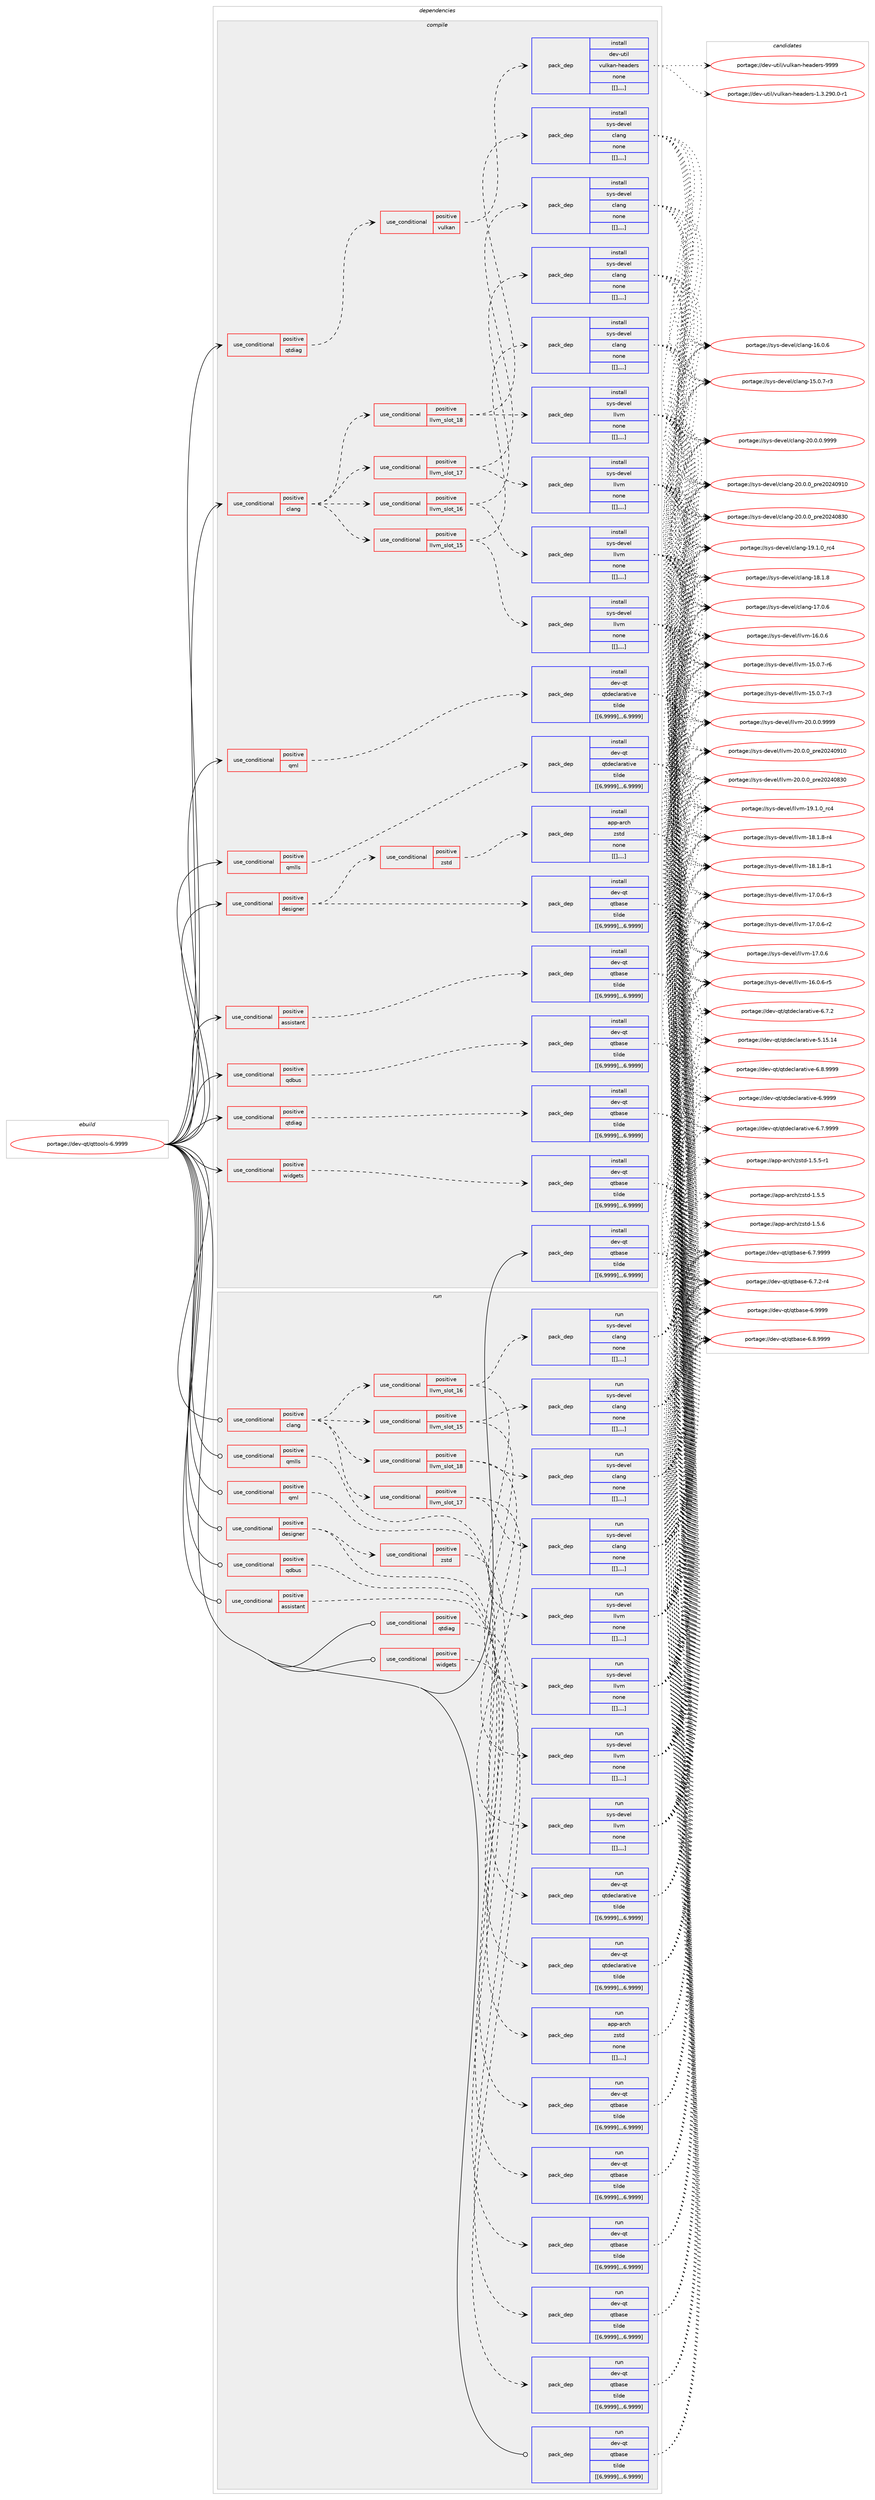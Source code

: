 digraph prolog {

# *************
# Graph options
# *************

newrank=true;
concentrate=true;
compound=true;
graph [rankdir=LR,fontname=Helvetica,fontsize=10,ranksep=1.5];#, ranksep=2.5, nodesep=0.2];
edge  [arrowhead=vee];
node  [fontname=Helvetica,fontsize=10];

# **********
# The ebuild
# **********

subgraph cluster_leftcol {
color=gray;
label=<<i>ebuild</i>>;
id [label="portage://dev-qt/qttools-6.9999", color=red, width=4, href="../dev-qt/qttools-6.9999.svg"];
}

# ****************
# The dependencies
# ****************

subgraph cluster_midcol {
color=gray;
label=<<i>dependencies</i>>;
subgraph cluster_compile {
fillcolor="#eeeeee";
style=filled;
label=<<i>compile</i>>;
subgraph cond43499 {
dependency173229 [label=<<TABLE BORDER="0" CELLBORDER="1" CELLSPACING="0" CELLPADDING="4"><TR><TD ROWSPAN="3" CELLPADDING="10">use_conditional</TD></TR><TR><TD>positive</TD></TR><TR><TD>assistant</TD></TR></TABLE>>, shape=none, color=red];
subgraph pack128464 {
dependency173230 [label=<<TABLE BORDER="0" CELLBORDER="1" CELLSPACING="0" CELLPADDING="4" WIDTH="220"><TR><TD ROWSPAN="6" CELLPADDING="30">pack_dep</TD></TR><TR><TD WIDTH="110">install</TD></TR><TR><TD>dev-qt</TD></TR><TR><TD>qtbase</TD></TR><TR><TD>tilde</TD></TR><TR><TD>[[6,9999],,,6.9999]</TD></TR></TABLE>>, shape=none, color=blue];
}
dependency173229:e -> dependency173230:w [weight=20,style="dashed",arrowhead="vee"];
}
id:e -> dependency173229:w [weight=20,style="solid",arrowhead="vee"];
subgraph cond43500 {
dependency173231 [label=<<TABLE BORDER="0" CELLBORDER="1" CELLSPACING="0" CELLPADDING="4"><TR><TD ROWSPAN="3" CELLPADDING="10">use_conditional</TD></TR><TR><TD>positive</TD></TR><TR><TD>clang</TD></TR></TABLE>>, shape=none, color=red];
subgraph cond43501 {
dependency173232 [label=<<TABLE BORDER="0" CELLBORDER="1" CELLSPACING="0" CELLPADDING="4"><TR><TD ROWSPAN="3" CELLPADDING="10">use_conditional</TD></TR><TR><TD>positive</TD></TR><TR><TD>llvm_slot_15</TD></TR></TABLE>>, shape=none, color=red];
subgraph pack128465 {
dependency173233 [label=<<TABLE BORDER="0" CELLBORDER="1" CELLSPACING="0" CELLPADDING="4" WIDTH="220"><TR><TD ROWSPAN="6" CELLPADDING="30">pack_dep</TD></TR><TR><TD WIDTH="110">install</TD></TR><TR><TD>sys-devel</TD></TR><TR><TD>clang</TD></TR><TR><TD>none</TD></TR><TR><TD>[[],,,,]</TD></TR></TABLE>>, shape=none, color=blue];
}
dependency173232:e -> dependency173233:w [weight=20,style="dashed",arrowhead="vee"];
subgraph pack128466 {
dependency173234 [label=<<TABLE BORDER="0" CELLBORDER="1" CELLSPACING="0" CELLPADDING="4" WIDTH="220"><TR><TD ROWSPAN="6" CELLPADDING="30">pack_dep</TD></TR><TR><TD WIDTH="110">install</TD></TR><TR><TD>sys-devel</TD></TR><TR><TD>llvm</TD></TR><TR><TD>none</TD></TR><TR><TD>[[],,,,]</TD></TR></TABLE>>, shape=none, color=blue];
}
dependency173232:e -> dependency173234:w [weight=20,style="dashed",arrowhead="vee"];
}
dependency173231:e -> dependency173232:w [weight=20,style="dashed",arrowhead="vee"];
subgraph cond43502 {
dependency173235 [label=<<TABLE BORDER="0" CELLBORDER="1" CELLSPACING="0" CELLPADDING="4"><TR><TD ROWSPAN="3" CELLPADDING="10">use_conditional</TD></TR><TR><TD>positive</TD></TR><TR><TD>llvm_slot_16</TD></TR></TABLE>>, shape=none, color=red];
subgraph pack128467 {
dependency173236 [label=<<TABLE BORDER="0" CELLBORDER="1" CELLSPACING="0" CELLPADDING="4" WIDTH="220"><TR><TD ROWSPAN="6" CELLPADDING="30">pack_dep</TD></TR><TR><TD WIDTH="110">install</TD></TR><TR><TD>sys-devel</TD></TR><TR><TD>clang</TD></TR><TR><TD>none</TD></TR><TR><TD>[[],,,,]</TD></TR></TABLE>>, shape=none, color=blue];
}
dependency173235:e -> dependency173236:w [weight=20,style="dashed",arrowhead="vee"];
subgraph pack128468 {
dependency173237 [label=<<TABLE BORDER="0" CELLBORDER="1" CELLSPACING="0" CELLPADDING="4" WIDTH="220"><TR><TD ROWSPAN="6" CELLPADDING="30">pack_dep</TD></TR><TR><TD WIDTH="110">install</TD></TR><TR><TD>sys-devel</TD></TR><TR><TD>llvm</TD></TR><TR><TD>none</TD></TR><TR><TD>[[],,,,]</TD></TR></TABLE>>, shape=none, color=blue];
}
dependency173235:e -> dependency173237:w [weight=20,style="dashed",arrowhead="vee"];
}
dependency173231:e -> dependency173235:w [weight=20,style="dashed",arrowhead="vee"];
subgraph cond43503 {
dependency173238 [label=<<TABLE BORDER="0" CELLBORDER="1" CELLSPACING="0" CELLPADDING="4"><TR><TD ROWSPAN="3" CELLPADDING="10">use_conditional</TD></TR><TR><TD>positive</TD></TR><TR><TD>llvm_slot_17</TD></TR></TABLE>>, shape=none, color=red];
subgraph pack128469 {
dependency173239 [label=<<TABLE BORDER="0" CELLBORDER="1" CELLSPACING="0" CELLPADDING="4" WIDTH="220"><TR><TD ROWSPAN="6" CELLPADDING="30">pack_dep</TD></TR><TR><TD WIDTH="110">install</TD></TR><TR><TD>sys-devel</TD></TR><TR><TD>clang</TD></TR><TR><TD>none</TD></TR><TR><TD>[[],,,,]</TD></TR></TABLE>>, shape=none, color=blue];
}
dependency173238:e -> dependency173239:w [weight=20,style="dashed",arrowhead="vee"];
subgraph pack128470 {
dependency173240 [label=<<TABLE BORDER="0" CELLBORDER="1" CELLSPACING="0" CELLPADDING="4" WIDTH="220"><TR><TD ROWSPAN="6" CELLPADDING="30">pack_dep</TD></TR><TR><TD WIDTH="110">install</TD></TR><TR><TD>sys-devel</TD></TR><TR><TD>llvm</TD></TR><TR><TD>none</TD></TR><TR><TD>[[],,,,]</TD></TR></TABLE>>, shape=none, color=blue];
}
dependency173238:e -> dependency173240:w [weight=20,style="dashed",arrowhead="vee"];
}
dependency173231:e -> dependency173238:w [weight=20,style="dashed",arrowhead="vee"];
subgraph cond43504 {
dependency173241 [label=<<TABLE BORDER="0" CELLBORDER="1" CELLSPACING="0" CELLPADDING="4"><TR><TD ROWSPAN="3" CELLPADDING="10">use_conditional</TD></TR><TR><TD>positive</TD></TR><TR><TD>llvm_slot_18</TD></TR></TABLE>>, shape=none, color=red];
subgraph pack128471 {
dependency173242 [label=<<TABLE BORDER="0" CELLBORDER="1" CELLSPACING="0" CELLPADDING="4" WIDTH="220"><TR><TD ROWSPAN="6" CELLPADDING="30">pack_dep</TD></TR><TR><TD WIDTH="110">install</TD></TR><TR><TD>sys-devel</TD></TR><TR><TD>clang</TD></TR><TR><TD>none</TD></TR><TR><TD>[[],,,,]</TD></TR></TABLE>>, shape=none, color=blue];
}
dependency173241:e -> dependency173242:w [weight=20,style="dashed",arrowhead="vee"];
subgraph pack128472 {
dependency173243 [label=<<TABLE BORDER="0" CELLBORDER="1" CELLSPACING="0" CELLPADDING="4" WIDTH="220"><TR><TD ROWSPAN="6" CELLPADDING="30">pack_dep</TD></TR><TR><TD WIDTH="110">install</TD></TR><TR><TD>sys-devel</TD></TR><TR><TD>llvm</TD></TR><TR><TD>none</TD></TR><TR><TD>[[],,,,]</TD></TR></TABLE>>, shape=none, color=blue];
}
dependency173241:e -> dependency173243:w [weight=20,style="dashed",arrowhead="vee"];
}
dependency173231:e -> dependency173241:w [weight=20,style="dashed",arrowhead="vee"];
}
id:e -> dependency173231:w [weight=20,style="solid",arrowhead="vee"];
subgraph cond43505 {
dependency173244 [label=<<TABLE BORDER="0" CELLBORDER="1" CELLSPACING="0" CELLPADDING="4"><TR><TD ROWSPAN="3" CELLPADDING="10">use_conditional</TD></TR><TR><TD>positive</TD></TR><TR><TD>designer</TD></TR></TABLE>>, shape=none, color=red];
subgraph pack128473 {
dependency173245 [label=<<TABLE BORDER="0" CELLBORDER="1" CELLSPACING="0" CELLPADDING="4" WIDTH="220"><TR><TD ROWSPAN="6" CELLPADDING="30">pack_dep</TD></TR><TR><TD WIDTH="110">install</TD></TR><TR><TD>dev-qt</TD></TR><TR><TD>qtbase</TD></TR><TR><TD>tilde</TD></TR><TR><TD>[[6,9999],,,6.9999]</TD></TR></TABLE>>, shape=none, color=blue];
}
dependency173244:e -> dependency173245:w [weight=20,style="dashed",arrowhead="vee"];
subgraph cond43506 {
dependency173246 [label=<<TABLE BORDER="0" CELLBORDER="1" CELLSPACING="0" CELLPADDING="4"><TR><TD ROWSPAN="3" CELLPADDING="10">use_conditional</TD></TR><TR><TD>positive</TD></TR><TR><TD>zstd</TD></TR></TABLE>>, shape=none, color=red];
subgraph pack128474 {
dependency173247 [label=<<TABLE BORDER="0" CELLBORDER="1" CELLSPACING="0" CELLPADDING="4" WIDTH="220"><TR><TD ROWSPAN="6" CELLPADDING="30">pack_dep</TD></TR><TR><TD WIDTH="110">install</TD></TR><TR><TD>app-arch</TD></TR><TR><TD>zstd</TD></TR><TR><TD>none</TD></TR><TR><TD>[[],,,,]</TD></TR></TABLE>>, shape=none, color=blue];
}
dependency173246:e -> dependency173247:w [weight=20,style="dashed",arrowhead="vee"];
}
dependency173244:e -> dependency173246:w [weight=20,style="dashed",arrowhead="vee"];
}
id:e -> dependency173244:w [weight=20,style="solid",arrowhead="vee"];
subgraph cond43507 {
dependency173248 [label=<<TABLE BORDER="0" CELLBORDER="1" CELLSPACING="0" CELLPADDING="4"><TR><TD ROWSPAN="3" CELLPADDING="10">use_conditional</TD></TR><TR><TD>positive</TD></TR><TR><TD>qdbus</TD></TR></TABLE>>, shape=none, color=red];
subgraph pack128475 {
dependency173249 [label=<<TABLE BORDER="0" CELLBORDER="1" CELLSPACING="0" CELLPADDING="4" WIDTH="220"><TR><TD ROWSPAN="6" CELLPADDING="30">pack_dep</TD></TR><TR><TD WIDTH="110">install</TD></TR><TR><TD>dev-qt</TD></TR><TR><TD>qtbase</TD></TR><TR><TD>tilde</TD></TR><TR><TD>[[6,9999],,,6.9999]</TD></TR></TABLE>>, shape=none, color=blue];
}
dependency173248:e -> dependency173249:w [weight=20,style="dashed",arrowhead="vee"];
}
id:e -> dependency173248:w [weight=20,style="solid",arrowhead="vee"];
subgraph cond43508 {
dependency173250 [label=<<TABLE BORDER="0" CELLBORDER="1" CELLSPACING="0" CELLPADDING="4"><TR><TD ROWSPAN="3" CELLPADDING="10">use_conditional</TD></TR><TR><TD>positive</TD></TR><TR><TD>qml</TD></TR></TABLE>>, shape=none, color=red];
subgraph pack128476 {
dependency173251 [label=<<TABLE BORDER="0" CELLBORDER="1" CELLSPACING="0" CELLPADDING="4" WIDTH="220"><TR><TD ROWSPAN="6" CELLPADDING="30">pack_dep</TD></TR><TR><TD WIDTH="110">install</TD></TR><TR><TD>dev-qt</TD></TR><TR><TD>qtdeclarative</TD></TR><TR><TD>tilde</TD></TR><TR><TD>[[6,9999],,,6.9999]</TD></TR></TABLE>>, shape=none, color=blue];
}
dependency173250:e -> dependency173251:w [weight=20,style="dashed",arrowhead="vee"];
}
id:e -> dependency173250:w [weight=20,style="solid",arrowhead="vee"];
subgraph cond43509 {
dependency173252 [label=<<TABLE BORDER="0" CELLBORDER="1" CELLSPACING="0" CELLPADDING="4"><TR><TD ROWSPAN="3" CELLPADDING="10">use_conditional</TD></TR><TR><TD>positive</TD></TR><TR><TD>qmlls</TD></TR></TABLE>>, shape=none, color=red];
subgraph pack128477 {
dependency173253 [label=<<TABLE BORDER="0" CELLBORDER="1" CELLSPACING="0" CELLPADDING="4" WIDTH="220"><TR><TD ROWSPAN="6" CELLPADDING="30">pack_dep</TD></TR><TR><TD WIDTH="110">install</TD></TR><TR><TD>dev-qt</TD></TR><TR><TD>qtdeclarative</TD></TR><TR><TD>tilde</TD></TR><TR><TD>[[6,9999],,,6.9999]</TD></TR></TABLE>>, shape=none, color=blue];
}
dependency173252:e -> dependency173253:w [weight=20,style="dashed",arrowhead="vee"];
}
id:e -> dependency173252:w [weight=20,style="solid",arrowhead="vee"];
subgraph cond43510 {
dependency173254 [label=<<TABLE BORDER="0" CELLBORDER="1" CELLSPACING="0" CELLPADDING="4"><TR><TD ROWSPAN="3" CELLPADDING="10">use_conditional</TD></TR><TR><TD>positive</TD></TR><TR><TD>qtdiag</TD></TR></TABLE>>, shape=none, color=red];
subgraph cond43511 {
dependency173255 [label=<<TABLE BORDER="0" CELLBORDER="1" CELLSPACING="0" CELLPADDING="4"><TR><TD ROWSPAN="3" CELLPADDING="10">use_conditional</TD></TR><TR><TD>positive</TD></TR><TR><TD>vulkan</TD></TR></TABLE>>, shape=none, color=red];
subgraph pack128478 {
dependency173256 [label=<<TABLE BORDER="0" CELLBORDER="1" CELLSPACING="0" CELLPADDING="4" WIDTH="220"><TR><TD ROWSPAN="6" CELLPADDING="30">pack_dep</TD></TR><TR><TD WIDTH="110">install</TD></TR><TR><TD>dev-util</TD></TR><TR><TD>vulkan-headers</TD></TR><TR><TD>none</TD></TR><TR><TD>[[],,,,]</TD></TR></TABLE>>, shape=none, color=blue];
}
dependency173255:e -> dependency173256:w [weight=20,style="dashed",arrowhead="vee"];
}
dependency173254:e -> dependency173255:w [weight=20,style="dashed",arrowhead="vee"];
}
id:e -> dependency173254:w [weight=20,style="solid",arrowhead="vee"];
subgraph cond43512 {
dependency173257 [label=<<TABLE BORDER="0" CELLBORDER="1" CELLSPACING="0" CELLPADDING="4"><TR><TD ROWSPAN="3" CELLPADDING="10">use_conditional</TD></TR><TR><TD>positive</TD></TR><TR><TD>qtdiag</TD></TR></TABLE>>, shape=none, color=red];
subgraph pack128479 {
dependency173258 [label=<<TABLE BORDER="0" CELLBORDER="1" CELLSPACING="0" CELLPADDING="4" WIDTH="220"><TR><TD ROWSPAN="6" CELLPADDING="30">pack_dep</TD></TR><TR><TD WIDTH="110">install</TD></TR><TR><TD>dev-qt</TD></TR><TR><TD>qtbase</TD></TR><TR><TD>tilde</TD></TR><TR><TD>[[6,9999],,,6.9999]</TD></TR></TABLE>>, shape=none, color=blue];
}
dependency173257:e -> dependency173258:w [weight=20,style="dashed",arrowhead="vee"];
}
id:e -> dependency173257:w [weight=20,style="solid",arrowhead="vee"];
subgraph cond43513 {
dependency173259 [label=<<TABLE BORDER="0" CELLBORDER="1" CELLSPACING="0" CELLPADDING="4"><TR><TD ROWSPAN="3" CELLPADDING="10">use_conditional</TD></TR><TR><TD>positive</TD></TR><TR><TD>widgets</TD></TR></TABLE>>, shape=none, color=red];
subgraph pack128480 {
dependency173260 [label=<<TABLE BORDER="0" CELLBORDER="1" CELLSPACING="0" CELLPADDING="4" WIDTH="220"><TR><TD ROWSPAN="6" CELLPADDING="30">pack_dep</TD></TR><TR><TD WIDTH="110">install</TD></TR><TR><TD>dev-qt</TD></TR><TR><TD>qtbase</TD></TR><TR><TD>tilde</TD></TR><TR><TD>[[6,9999],,,6.9999]</TD></TR></TABLE>>, shape=none, color=blue];
}
dependency173259:e -> dependency173260:w [weight=20,style="dashed",arrowhead="vee"];
}
id:e -> dependency173259:w [weight=20,style="solid",arrowhead="vee"];
subgraph pack128481 {
dependency173261 [label=<<TABLE BORDER="0" CELLBORDER="1" CELLSPACING="0" CELLPADDING="4" WIDTH="220"><TR><TD ROWSPAN="6" CELLPADDING="30">pack_dep</TD></TR><TR><TD WIDTH="110">install</TD></TR><TR><TD>dev-qt</TD></TR><TR><TD>qtbase</TD></TR><TR><TD>tilde</TD></TR><TR><TD>[[6,9999],,,6.9999]</TD></TR></TABLE>>, shape=none, color=blue];
}
id:e -> dependency173261:w [weight=20,style="solid",arrowhead="vee"];
}
subgraph cluster_compileandrun {
fillcolor="#eeeeee";
style=filled;
label=<<i>compile and run</i>>;
}
subgraph cluster_run {
fillcolor="#eeeeee";
style=filled;
label=<<i>run</i>>;
subgraph cond43514 {
dependency173262 [label=<<TABLE BORDER="0" CELLBORDER="1" CELLSPACING="0" CELLPADDING="4"><TR><TD ROWSPAN="3" CELLPADDING="10">use_conditional</TD></TR><TR><TD>positive</TD></TR><TR><TD>assistant</TD></TR></TABLE>>, shape=none, color=red];
subgraph pack128482 {
dependency173263 [label=<<TABLE BORDER="0" CELLBORDER="1" CELLSPACING="0" CELLPADDING="4" WIDTH="220"><TR><TD ROWSPAN="6" CELLPADDING="30">pack_dep</TD></TR><TR><TD WIDTH="110">run</TD></TR><TR><TD>dev-qt</TD></TR><TR><TD>qtbase</TD></TR><TR><TD>tilde</TD></TR><TR><TD>[[6,9999],,,6.9999]</TD></TR></TABLE>>, shape=none, color=blue];
}
dependency173262:e -> dependency173263:w [weight=20,style="dashed",arrowhead="vee"];
}
id:e -> dependency173262:w [weight=20,style="solid",arrowhead="odot"];
subgraph cond43515 {
dependency173264 [label=<<TABLE BORDER="0" CELLBORDER="1" CELLSPACING="0" CELLPADDING="4"><TR><TD ROWSPAN="3" CELLPADDING="10">use_conditional</TD></TR><TR><TD>positive</TD></TR><TR><TD>clang</TD></TR></TABLE>>, shape=none, color=red];
subgraph cond43516 {
dependency173265 [label=<<TABLE BORDER="0" CELLBORDER="1" CELLSPACING="0" CELLPADDING="4"><TR><TD ROWSPAN="3" CELLPADDING="10">use_conditional</TD></TR><TR><TD>positive</TD></TR><TR><TD>llvm_slot_15</TD></TR></TABLE>>, shape=none, color=red];
subgraph pack128483 {
dependency173266 [label=<<TABLE BORDER="0" CELLBORDER="1" CELLSPACING="0" CELLPADDING="4" WIDTH="220"><TR><TD ROWSPAN="6" CELLPADDING="30">pack_dep</TD></TR><TR><TD WIDTH="110">run</TD></TR><TR><TD>sys-devel</TD></TR><TR><TD>clang</TD></TR><TR><TD>none</TD></TR><TR><TD>[[],,,,]</TD></TR></TABLE>>, shape=none, color=blue];
}
dependency173265:e -> dependency173266:w [weight=20,style="dashed",arrowhead="vee"];
subgraph pack128484 {
dependency173267 [label=<<TABLE BORDER="0" CELLBORDER="1" CELLSPACING="0" CELLPADDING="4" WIDTH="220"><TR><TD ROWSPAN="6" CELLPADDING="30">pack_dep</TD></TR><TR><TD WIDTH="110">run</TD></TR><TR><TD>sys-devel</TD></TR><TR><TD>llvm</TD></TR><TR><TD>none</TD></TR><TR><TD>[[],,,,]</TD></TR></TABLE>>, shape=none, color=blue];
}
dependency173265:e -> dependency173267:w [weight=20,style="dashed",arrowhead="vee"];
}
dependency173264:e -> dependency173265:w [weight=20,style="dashed",arrowhead="vee"];
subgraph cond43517 {
dependency173268 [label=<<TABLE BORDER="0" CELLBORDER="1" CELLSPACING="0" CELLPADDING="4"><TR><TD ROWSPAN="3" CELLPADDING="10">use_conditional</TD></TR><TR><TD>positive</TD></TR><TR><TD>llvm_slot_16</TD></TR></TABLE>>, shape=none, color=red];
subgraph pack128485 {
dependency173269 [label=<<TABLE BORDER="0" CELLBORDER="1" CELLSPACING="0" CELLPADDING="4" WIDTH="220"><TR><TD ROWSPAN="6" CELLPADDING="30">pack_dep</TD></TR><TR><TD WIDTH="110">run</TD></TR><TR><TD>sys-devel</TD></TR><TR><TD>clang</TD></TR><TR><TD>none</TD></TR><TR><TD>[[],,,,]</TD></TR></TABLE>>, shape=none, color=blue];
}
dependency173268:e -> dependency173269:w [weight=20,style="dashed",arrowhead="vee"];
subgraph pack128486 {
dependency173270 [label=<<TABLE BORDER="0" CELLBORDER="1" CELLSPACING="0" CELLPADDING="4" WIDTH="220"><TR><TD ROWSPAN="6" CELLPADDING="30">pack_dep</TD></TR><TR><TD WIDTH="110">run</TD></TR><TR><TD>sys-devel</TD></TR><TR><TD>llvm</TD></TR><TR><TD>none</TD></TR><TR><TD>[[],,,,]</TD></TR></TABLE>>, shape=none, color=blue];
}
dependency173268:e -> dependency173270:w [weight=20,style="dashed",arrowhead="vee"];
}
dependency173264:e -> dependency173268:w [weight=20,style="dashed",arrowhead="vee"];
subgraph cond43518 {
dependency173271 [label=<<TABLE BORDER="0" CELLBORDER="1" CELLSPACING="0" CELLPADDING="4"><TR><TD ROWSPAN="3" CELLPADDING="10">use_conditional</TD></TR><TR><TD>positive</TD></TR><TR><TD>llvm_slot_17</TD></TR></TABLE>>, shape=none, color=red];
subgraph pack128487 {
dependency173272 [label=<<TABLE BORDER="0" CELLBORDER="1" CELLSPACING="0" CELLPADDING="4" WIDTH="220"><TR><TD ROWSPAN="6" CELLPADDING="30">pack_dep</TD></TR><TR><TD WIDTH="110">run</TD></TR><TR><TD>sys-devel</TD></TR><TR><TD>clang</TD></TR><TR><TD>none</TD></TR><TR><TD>[[],,,,]</TD></TR></TABLE>>, shape=none, color=blue];
}
dependency173271:e -> dependency173272:w [weight=20,style="dashed",arrowhead="vee"];
subgraph pack128488 {
dependency173273 [label=<<TABLE BORDER="0" CELLBORDER="1" CELLSPACING="0" CELLPADDING="4" WIDTH="220"><TR><TD ROWSPAN="6" CELLPADDING="30">pack_dep</TD></TR><TR><TD WIDTH="110">run</TD></TR><TR><TD>sys-devel</TD></TR><TR><TD>llvm</TD></TR><TR><TD>none</TD></TR><TR><TD>[[],,,,]</TD></TR></TABLE>>, shape=none, color=blue];
}
dependency173271:e -> dependency173273:w [weight=20,style="dashed",arrowhead="vee"];
}
dependency173264:e -> dependency173271:w [weight=20,style="dashed",arrowhead="vee"];
subgraph cond43519 {
dependency173274 [label=<<TABLE BORDER="0" CELLBORDER="1" CELLSPACING="0" CELLPADDING="4"><TR><TD ROWSPAN="3" CELLPADDING="10">use_conditional</TD></TR><TR><TD>positive</TD></TR><TR><TD>llvm_slot_18</TD></TR></TABLE>>, shape=none, color=red];
subgraph pack128489 {
dependency173275 [label=<<TABLE BORDER="0" CELLBORDER="1" CELLSPACING="0" CELLPADDING="4" WIDTH="220"><TR><TD ROWSPAN="6" CELLPADDING="30">pack_dep</TD></TR><TR><TD WIDTH="110">run</TD></TR><TR><TD>sys-devel</TD></TR><TR><TD>clang</TD></TR><TR><TD>none</TD></TR><TR><TD>[[],,,,]</TD></TR></TABLE>>, shape=none, color=blue];
}
dependency173274:e -> dependency173275:w [weight=20,style="dashed",arrowhead="vee"];
subgraph pack128490 {
dependency173276 [label=<<TABLE BORDER="0" CELLBORDER="1" CELLSPACING="0" CELLPADDING="4" WIDTH="220"><TR><TD ROWSPAN="6" CELLPADDING="30">pack_dep</TD></TR><TR><TD WIDTH="110">run</TD></TR><TR><TD>sys-devel</TD></TR><TR><TD>llvm</TD></TR><TR><TD>none</TD></TR><TR><TD>[[],,,,]</TD></TR></TABLE>>, shape=none, color=blue];
}
dependency173274:e -> dependency173276:w [weight=20,style="dashed",arrowhead="vee"];
}
dependency173264:e -> dependency173274:w [weight=20,style="dashed",arrowhead="vee"];
}
id:e -> dependency173264:w [weight=20,style="solid",arrowhead="odot"];
subgraph cond43520 {
dependency173277 [label=<<TABLE BORDER="0" CELLBORDER="1" CELLSPACING="0" CELLPADDING="4"><TR><TD ROWSPAN="3" CELLPADDING="10">use_conditional</TD></TR><TR><TD>positive</TD></TR><TR><TD>designer</TD></TR></TABLE>>, shape=none, color=red];
subgraph pack128491 {
dependency173278 [label=<<TABLE BORDER="0" CELLBORDER="1" CELLSPACING="0" CELLPADDING="4" WIDTH="220"><TR><TD ROWSPAN="6" CELLPADDING="30">pack_dep</TD></TR><TR><TD WIDTH="110">run</TD></TR><TR><TD>dev-qt</TD></TR><TR><TD>qtbase</TD></TR><TR><TD>tilde</TD></TR><TR><TD>[[6,9999],,,6.9999]</TD></TR></TABLE>>, shape=none, color=blue];
}
dependency173277:e -> dependency173278:w [weight=20,style="dashed",arrowhead="vee"];
subgraph cond43521 {
dependency173279 [label=<<TABLE BORDER="0" CELLBORDER="1" CELLSPACING="0" CELLPADDING="4"><TR><TD ROWSPAN="3" CELLPADDING="10">use_conditional</TD></TR><TR><TD>positive</TD></TR><TR><TD>zstd</TD></TR></TABLE>>, shape=none, color=red];
subgraph pack128492 {
dependency173280 [label=<<TABLE BORDER="0" CELLBORDER="1" CELLSPACING="0" CELLPADDING="4" WIDTH="220"><TR><TD ROWSPAN="6" CELLPADDING="30">pack_dep</TD></TR><TR><TD WIDTH="110">run</TD></TR><TR><TD>app-arch</TD></TR><TR><TD>zstd</TD></TR><TR><TD>none</TD></TR><TR><TD>[[],,,,]</TD></TR></TABLE>>, shape=none, color=blue];
}
dependency173279:e -> dependency173280:w [weight=20,style="dashed",arrowhead="vee"];
}
dependency173277:e -> dependency173279:w [weight=20,style="dashed",arrowhead="vee"];
}
id:e -> dependency173277:w [weight=20,style="solid",arrowhead="odot"];
subgraph cond43522 {
dependency173281 [label=<<TABLE BORDER="0" CELLBORDER="1" CELLSPACING="0" CELLPADDING="4"><TR><TD ROWSPAN="3" CELLPADDING="10">use_conditional</TD></TR><TR><TD>positive</TD></TR><TR><TD>qdbus</TD></TR></TABLE>>, shape=none, color=red];
subgraph pack128493 {
dependency173282 [label=<<TABLE BORDER="0" CELLBORDER="1" CELLSPACING="0" CELLPADDING="4" WIDTH="220"><TR><TD ROWSPAN="6" CELLPADDING="30">pack_dep</TD></TR><TR><TD WIDTH="110">run</TD></TR><TR><TD>dev-qt</TD></TR><TR><TD>qtbase</TD></TR><TR><TD>tilde</TD></TR><TR><TD>[[6,9999],,,6.9999]</TD></TR></TABLE>>, shape=none, color=blue];
}
dependency173281:e -> dependency173282:w [weight=20,style="dashed",arrowhead="vee"];
}
id:e -> dependency173281:w [weight=20,style="solid",arrowhead="odot"];
subgraph cond43523 {
dependency173283 [label=<<TABLE BORDER="0" CELLBORDER="1" CELLSPACING="0" CELLPADDING="4"><TR><TD ROWSPAN="3" CELLPADDING="10">use_conditional</TD></TR><TR><TD>positive</TD></TR><TR><TD>qml</TD></TR></TABLE>>, shape=none, color=red];
subgraph pack128494 {
dependency173284 [label=<<TABLE BORDER="0" CELLBORDER="1" CELLSPACING="0" CELLPADDING="4" WIDTH="220"><TR><TD ROWSPAN="6" CELLPADDING="30">pack_dep</TD></TR><TR><TD WIDTH="110">run</TD></TR><TR><TD>dev-qt</TD></TR><TR><TD>qtdeclarative</TD></TR><TR><TD>tilde</TD></TR><TR><TD>[[6,9999],,,6.9999]</TD></TR></TABLE>>, shape=none, color=blue];
}
dependency173283:e -> dependency173284:w [weight=20,style="dashed",arrowhead="vee"];
}
id:e -> dependency173283:w [weight=20,style="solid",arrowhead="odot"];
subgraph cond43524 {
dependency173285 [label=<<TABLE BORDER="0" CELLBORDER="1" CELLSPACING="0" CELLPADDING="4"><TR><TD ROWSPAN="3" CELLPADDING="10">use_conditional</TD></TR><TR><TD>positive</TD></TR><TR><TD>qmlls</TD></TR></TABLE>>, shape=none, color=red];
subgraph pack128495 {
dependency173286 [label=<<TABLE BORDER="0" CELLBORDER="1" CELLSPACING="0" CELLPADDING="4" WIDTH="220"><TR><TD ROWSPAN="6" CELLPADDING="30">pack_dep</TD></TR><TR><TD WIDTH="110">run</TD></TR><TR><TD>dev-qt</TD></TR><TR><TD>qtdeclarative</TD></TR><TR><TD>tilde</TD></TR><TR><TD>[[6,9999],,,6.9999]</TD></TR></TABLE>>, shape=none, color=blue];
}
dependency173285:e -> dependency173286:w [weight=20,style="dashed",arrowhead="vee"];
}
id:e -> dependency173285:w [weight=20,style="solid",arrowhead="odot"];
subgraph cond43525 {
dependency173287 [label=<<TABLE BORDER="0" CELLBORDER="1" CELLSPACING="0" CELLPADDING="4"><TR><TD ROWSPAN="3" CELLPADDING="10">use_conditional</TD></TR><TR><TD>positive</TD></TR><TR><TD>qtdiag</TD></TR></TABLE>>, shape=none, color=red];
subgraph pack128496 {
dependency173288 [label=<<TABLE BORDER="0" CELLBORDER="1" CELLSPACING="0" CELLPADDING="4" WIDTH="220"><TR><TD ROWSPAN="6" CELLPADDING="30">pack_dep</TD></TR><TR><TD WIDTH="110">run</TD></TR><TR><TD>dev-qt</TD></TR><TR><TD>qtbase</TD></TR><TR><TD>tilde</TD></TR><TR><TD>[[6,9999],,,6.9999]</TD></TR></TABLE>>, shape=none, color=blue];
}
dependency173287:e -> dependency173288:w [weight=20,style="dashed",arrowhead="vee"];
}
id:e -> dependency173287:w [weight=20,style="solid",arrowhead="odot"];
subgraph cond43526 {
dependency173289 [label=<<TABLE BORDER="0" CELLBORDER="1" CELLSPACING="0" CELLPADDING="4"><TR><TD ROWSPAN="3" CELLPADDING="10">use_conditional</TD></TR><TR><TD>positive</TD></TR><TR><TD>widgets</TD></TR></TABLE>>, shape=none, color=red];
subgraph pack128497 {
dependency173290 [label=<<TABLE BORDER="0" CELLBORDER="1" CELLSPACING="0" CELLPADDING="4" WIDTH="220"><TR><TD ROWSPAN="6" CELLPADDING="30">pack_dep</TD></TR><TR><TD WIDTH="110">run</TD></TR><TR><TD>dev-qt</TD></TR><TR><TD>qtbase</TD></TR><TR><TD>tilde</TD></TR><TR><TD>[[6,9999],,,6.9999]</TD></TR></TABLE>>, shape=none, color=blue];
}
dependency173289:e -> dependency173290:w [weight=20,style="dashed",arrowhead="vee"];
}
id:e -> dependency173289:w [weight=20,style="solid",arrowhead="odot"];
subgraph pack128498 {
dependency173291 [label=<<TABLE BORDER="0" CELLBORDER="1" CELLSPACING="0" CELLPADDING="4" WIDTH="220"><TR><TD ROWSPAN="6" CELLPADDING="30">pack_dep</TD></TR><TR><TD WIDTH="110">run</TD></TR><TR><TD>dev-qt</TD></TR><TR><TD>qtbase</TD></TR><TR><TD>tilde</TD></TR><TR><TD>[[6,9999],,,6.9999]</TD></TR></TABLE>>, shape=none, color=blue];
}
id:e -> dependency173291:w [weight=20,style="solid",arrowhead="odot"];
}
}

# **************
# The candidates
# **************

subgraph cluster_choices {
rank=same;
color=gray;
label=<<i>candidates</i>>;

subgraph choice128464 {
color=black;
nodesep=1;
choice1001011184511311647113116989711510145544657575757 [label="portage://dev-qt/qtbase-6.9999", color=red, width=4,href="../dev-qt/qtbase-6.9999.svg"];
choice10010111845113116471131169897115101455446564657575757 [label="portage://dev-qt/qtbase-6.8.9999", color=red, width=4,href="../dev-qt/qtbase-6.8.9999.svg"];
choice10010111845113116471131169897115101455446554657575757 [label="portage://dev-qt/qtbase-6.7.9999", color=red, width=4,href="../dev-qt/qtbase-6.7.9999.svg"];
choice100101118451131164711311698971151014554465546504511452 [label="portage://dev-qt/qtbase-6.7.2-r4", color=red, width=4,href="../dev-qt/qtbase-6.7.2-r4.svg"];
dependency173230:e -> choice1001011184511311647113116989711510145544657575757:w [style=dotted,weight="100"];
dependency173230:e -> choice10010111845113116471131169897115101455446564657575757:w [style=dotted,weight="100"];
dependency173230:e -> choice10010111845113116471131169897115101455446554657575757:w [style=dotted,weight="100"];
dependency173230:e -> choice100101118451131164711311698971151014554465546504511452:w [style=dotted,weight="100"];
}
subgraph choice128465 {
color=black;
nodesep=1;
choice11512111545100101118101108479910897110103455048464846484657575757 [label="portage://sys-devel/clang-20.0.0.9999", color=red, width=4,href="../sys-devel/clang-20.0.0.9999.svg"];
choice1151211154510010111810110847991089711010345504846484648951121141015048505248574948 [label="portage://sys-devel/clang-20.0.0_pre20240910", color=red, width=4,href="../sys-devel/clang-20.0.0_pre20240910.svg"];
choice1151211154510010111810110847991089711010345504846484648951121141015048505248565148 [label="portage://sys-devel/clang-20.0.0_pre20240830", color=red, width=4,href="../sys-devel/clang-20.0.0_pre20240830.svg"];
choice1151211154510010111810110847991089711010345495746494648951149952 [label="portage://sys-devel/clang-19.1.0_rc4", color=red, width=4,href="../sys-devel/clang-19.1.0_rc4.svg"];
choice1151211154510010111810110847991089711010345495646494656 [label="portage://sys-devel/clang-18.1.8", color=red, width=4,href="../sys-devel/clang-18.1.8.svg"];
choice1151211154510010111810110847991089711010345495546484654 [label="portage://sys-devel/clang-17.0.6", color=red, width=4,href="../sys-devel/clang-17.0.6.svg"];
choice1151211154510010111810110847991089711010345495446484654 [label="portage://sys-devel/clang-16.0.6", color=red, width=4,href="../sys-devel/clang-16.0.6.svg"];
choice11512111545100101118101108479910897110103454953464846554511451 [label="portage://sys-devel/clang-15.0.7-r3", color=red, width=4,href="../sys-devel/clang-15.0.7-r3.svg"];
dependency173233:e -> choice11512111545100101118101108479910897110103455048464846484657575757:w [style=dotted,weight="100"];
dependency173233:e -> choice1151211154510010111810110847991089711010345504846484648951121141015048505248574948:w [style=dotted,weight="100"];
dependency173233:e -> choice1151211154510010111810110847991089711010345504846484648951121141015048505248565148:w [style=dotted,weight="100"];
dependency173233:e -> choice1151211154510010111810110847991089711010345495746494648951149952:w [style=dotted,weight="100"];
dependency173233:e -> choice1151211154510010111810110847991089711010345495646494656:w [style=dotted,weight="100"];
dependency173233:e -> choice1151211154510010111810110847991089711010345495546484654:w [style=dotted,weight="100"];
dependency173233:e -> choice1151211154510010111810110847991089711010345495446484654:w [style=dotted,weight="100"];
dependency173233:e -> choice11512111545100101118101108479910897110103454953464846554511451:w [style=dotted,weight="100"];
}
subgraph choice128466 {
color=black;
nodesep=1;
choice1151211154510010111810110847108108118109455048464846484657575757 [label="portage://sys-devel/llvm-20.0.0.9999", color=red, width=4,href="../sys-devel/llvm-20.0.0.9999.svg"];
choice115121115451001011181011084710810811810945504846484648951121141015048505248574948 [label="portage://sys-devel/llvm-20.0.0_pre20240910", color=red, width=4,href="../sys-devel/llvm-20.0.0_pre20240910.svg"];
choice115121115451001011181011084710810811810945504846484648951121141015048505248565148 [label="portage://sys-devel/llvm-20.0.0_pre20240830", color=red, width=4,href="../sys-devel/llvm-20.0.0_pre20240830.svg"];
choice115121115451001011181011084710810811810945495746494648951149952 [label="portage://sys-devel/llvm-19.1.0_rc4", color=red, width=4,href="../sys-devel/llvm-19.1.0_rc4.svg"];
choice1151211154510010111810110847108108118109454956464946564511452 [label="portage://sys-devel/llvm-18.1.8-r4", color=red, width=4,href="../sys-devel/llvm-18.1.8-r4.svg"];
choice1151211154510010111810110847108108118109454956464946564511449 [label="portage://sys-devel/llvm-18.1.8-r1", color=red, width=4,href="../sys-devel/llvm-18.1.8-r1.svg"];
choice1151211154510010111810110847108108118109454955464846544511451 [label="portage://sys-devel/llvm-17.0.6-r3", color=red, width=4,href="../sys-devel/llvm-17.0.6-r3.svg"];
choice1151211154510010111810110847108108118109454955464846544511450 [label="portage://sys-devel/llvm-17.0.6-r2", color=red, width=4,href="../sys-devel/llvm-17.0.6-r2.svg"];
choice115121115451001011181011084710810811810945495546484654 [label="portage://sys-devel/llvm-17.0.6", color=red, width=4,href="../sys-devel/llvm-17.0.6.svg"];
choice1151211154510010111810110847108108118109454954464846544511453 [label="portage://sys-devel/llvm-16.0.6-r5", color=red, width=4,href="../sys-devel/llvm-16.0.6-r5.svg"];
choice115121115451001011181011084710810811810945495446484654 [label="portage://sys-devel/llvm-16.0.6", color=red, width=4,href="../sys-devel/llvm-16.0.6.svg"];
choice1151211154510010111810110847108108118109454953464846554511454 [label="portage://sys-devel/llvm-15.0.7-r6", color=red, width=4,href="../sys-devel/llvm-15.0.7-r6.svg"];
choice1151211154510010111810110847108108118109454953464846554511451 [label="portage://sys-devel/llvm-15.0.7-r3", color=red, width=4,href="../sys-devel/llvm-15.0.7-r3.svg"];
dependency173234:e -> choice1151211154510010111810110847108108118109455048464846484657575757:w [style=dotted,weight="100"];
dependency173234:e -> choice115121115451001011181011084710810811810945504846484648951121141015048505248574948:w [style=dotted,weight="100"];
dependency173234:e -> choice115121115451001011181011084710810811810945504846484648951121141015048505248565148:w [style=dotted,weight="100"];
dependency173234:e -> choice115121115451001011181011084710810811810945495746494648951149952:w [style=dotted,weight="100"];
dependency173234:e -> choice1151211154510010111810110847108108118109454956464946564511452:w [style=dotted,weight="100"];
dependency173234:e -> choice1151211154510010111810110847108108118109454956464946564511449:w [style=dotted,weight="100"];
dependency173234:e -> choice1151211154510010111810110847108108118109454955464846544511451:w [style=dotted,weight="100"];
dependency173234:e -> choice1151211154510010111810110847108108118109454955464846544511450:w [style=dotted,weight="100"];
dependency173234:e -> choice115121115451001011181011084710810811810945495546484654:w [style=dotted,weight="100"];
dependency173234:e -> choice1151211154510010111810110847108108118109454954464846544511453:w [style=dotted,weight="100"];
dependency173234:e -> choice115121115451001011181011084710810811810945495446484654:w [style=dotted,weight="100"];
dependency173234:e -> choice1151211154510010111810110847108108118109454953464846554511454:w [style=dotted,weight="100"];
dependency173234:e -> choice1151211154510010111810110847108108118109454953464846554511451:w [style=dotted,weight="100"];
}
subgraph choice128467 {
color=black;
nodesep=1;
choice11512111545100101118101108479910897110103455048464846484657575757 [label="portage://sys-devel/clang-20.0.0.9999", color=red, width=4,href="../sys-devel/clang-20.0.0.9999.svg"];
choice1151211154510010111810110847991089711010345504846484648951121141015048505248574948 [label="portage://sys-devel/clang-20.0.0_pre20240910", color=red, width=4,href="../sys-devel/clang-20.0.0_pre20240910.svg"];
choice1151211154510010111810110847991089711010345504846484648951121141015048505248565148 [label="portage://sys-devel/clang-20.0.0_pre20240830", color=red, width=4,href="../sys-devel/clang-20.0.0_pre20240830.svg"];
choice1151211154510010111810110847991089711010345495746494648951149952 [label="portage://sys-devel/clang-19.1.0_rc4", color=red, width=4,href="../sys-devel/clang-19.1.0_rc4.svg"];
choice1151211154510010111810110847991089711010345495646494656 [label="portage://sys-devel/clang-18.1.8", color=red, width=4,href="../sys-devel/clang-18.1.8.svg"];
choice1151211154510010111810110847991089711010345495546484654 [label="portage://sys-devel/clang-17.0.6", color=red, width=4,href="../sys-devel/clang-17.0.6.svg"];
choice1151211154510010111810110847991089711010345495446484654 [label="portage://sys-devel/clang-16.0.6", color=red, width=4,href="../sys-devel/clang-16.0.6.svg"];
choice11512111545100101118101108479910897110103454953464846554511451 [label="portage://sys-devel/clang-15.0.7-r3", color=red, width=4,href="../sys-devel/clang-15.0.7-r3.svg"];
dependency173236:e -> choice11512111545100101118101108479910897110103455048464846484657575757:w [style=dotted,weight="100"];
dependency173236:e -> choice1151211154510010111810110847991089711010345504846484648951121141015048505248574948:w [style=dotted,weight="100"];
dependency173236:e -> choice1151211154510010111810110847991089711010345504846484648951121141015048505248565148:w [style=dotted,weight="100"];
dependency173236:e -> choice1151211154510010111810110847991089711010345495746494648951149952:w [style=dotted,weight="100"];
dependency173236:e -> choice1151211154510010111810110847991089711010345495646494656:w [style=dotted,weight="100"];
dependency173236:e -> choice1151211154510010111810110847991089711010345495546484654:w [style=dotted,weight="100"];
dependency173236:e -> choice1151211154510010111810110847991089711010345495446484654:w [style=dotted,weight="100"];
dependency173236:e -> choice11512111545100101118101108479910897110103454953464846554511451:w [style=dotted,weight="100"];
}
subgraph choice128468 {
color=black;
nodesep=1;
choice1151211154510010111810110847108108118109455048464846484657575757 [label="portage://sys-devel/llvm-20.0.0.9999", color=red, width=4,href="../sys-devel/llvm-20.0.0.9999.svg"];
choice115121115451001011181011084710810811810945504846484648951121141015048505248574948 [label="portage://sys-devel/llvm-20.0.0_pre20240910", color=red, width=4,href="../sys-devel/llvm-20.0.0_pre20240910.svg"];
choice115121115451001011181011084710810811810945504846484648951121141015048505248565148 [label="portage://sys-devel/llvm-20.0.0_pre20240830", color=red, width=4,href="../sys-devel/llvm-20.0.0_pre20240830.svg"];
choice115121115451001011181011084710810811810945495746494648951149952 [label="portage://sys-devel/llvm-19.1.0_rc4", color=red, width=4,href="../sys-devel/llvm-19.1.0_rc4.svg"];
choice1151211154510010111810110847108108118109454956464946564511452 [label="portage://sys-devel/llvm-18.1.8-r4", color=red, width=4,href="../sys-devel/llvm-18.1.8-r4.svg"];
choice1151211154510010111810110847108108118109454956464946564511449 [label="portage://sys-devel/llvm-18.1.8-r1", color=red, width=4,href="../sys-devel/llvm-18.1.8-r1.svg"];
choice1151211154510010111810110847108108118109454955464846544511451 [label="portage://sys-devel/llvm-17.0.6-r3", color=red, width=4,href="../sys-devel/llvm-17.0.6-r3.svg"];
choice1151211154510010111810110847108108118109454955464846544511450 [label="portage://sys-devel/llvm-17.0.6-r2", color=red, width=4,href="../sys-devel/llvm-17.0.6-r2.svg"];
choice115121115451001011181011084710810811810945495546484654 [label="portage://sys-devel/llvm-17.0.6", color=red, width=4,href="../sys-devel/llvm-17.0.6.svg"];
choice1151211154510010111810110847108108118109454954464846544511453 [label="portage://sys-devel/llvm-16.0.6-r5", color=red, width=4,href="../sys-devel/llvm-16.0.6-r5.svg"];
choice115121115451001011181011084710810811810945495446484654 [label="portage://sys-devel/llvm-16.0.6", color=red, width=4,href="../sys-devel/llvm-16.0.6.svg"];
choice1151211154510010111810110847108108118109454953464846554511454 [label="portage://sys-devel/llvm-15.0.7-r6", color=red, width=4,href="../sys-devel/llvm-15.0.7-r6.svg"];
choice1151211154510010111810110847108108118109454953464846554511451 [label="portage://sys-devel/llvm-15.0.7-r3", color=red, width=4,href="../sys-devel/llvm-15.0.7-r3.svg"];
dependency173237:e -> choice1151211154510010111810110847108108118109455048464846484657575757:w [style=dotted,weight="100"];
dependency173237:e -> choice115121115451001011181011084710810811810945504846484648951121141015048505248574948:w [style=dotted,weight="100"];
dependency173237:e -> choice115121115451001011181011084710810811810945504846484648951121141015048505248565148:w [style=dotted,weight="100"];
dependency173237:e -> choice115121115451001011181011084710810811810945495746494648951149952:w [style=dotted,weight="100"];
dependency173237:e -> choice1151211154510010111810110847108108118109454956464946564511452:w [style=dotted,weight="100"];
dependency173237:e -> choice1151211154510010111810110847108108118109454956464946564511449:w [style=dotted,weight="100"];
dependency173237:e -> choice1151211154510010111810110847108108118109454955464846544511451:w [style=dotted,weight="100"];
dependency173237:e -> choice1151211154510010111810110847108108118109454955464846544511450:w [style=dotted,weight="100"];
dependency173237:e -> choice115121115451001011181011084710810811810945495546484654:w [style=dotted,weight="100"];
dependency173237:e -> choice1151211154510010111810110847108108118109454954464846544511453:w [style=dotted,weight="100"];
dependency173237:e -> choice115121115451001011181011084710810811810945495446484654:w [style=dotted,weight="100"];
dependency173237:e -> choice1151211154510010111810110847108108118109454953464846554511454:w [style=dotted,weight="100"];
dependency173237:e -> choice1151211154510010111810110847108108118109454953464846554511451:w [style=dotted,weight="100"];
}
subgraph choice128469 {
color=black;
nodesep=1;
choice11512111545100101118101108479910897110103455048464846484657575757 [label="portage://sys-devel/clang-20.0.0.9999", color=red, width=4,href="../sys-devel/clang-20.0.0.9999.svg"];
choice1151211154510010111810110847991089711010345504846484648951121141015048505248574948 [label="portage://sys-devel/clang-20.0.0_pre20240910", color=red, width=4,href="../sys-devel/clang-20.0.0_pre20240910.svg"];
choice1151211154510010111810110847991089711010345504846484648951121141015048505248565148 [label="portage://sys-devel/clang-20.0.0_pre20240830", color=red, width=4,href="../sys-devel/clang-20.0.0_pre20240830.svg"];
choice1151211154510010111810110847991089711010345495746494648951149952 [label="portage://sys-devel/clang-19.1.0_rc4", color=red, width=4,href="../sys-devel/clang-19.1.0_rc4.svg"];
choice1151211154510010111810110847991089711010345495646494656 [label="portage://sys-devel/clang-18.1.8", color=red, width=4,href="../sys-devel/clang-18.1.8.svg"];
choice1151211154510010111810110847991089711010345495546484654 [label="portage://sys-devel/clang-17.0.6", color=red, width=4,href="../sys-devel/clang-17.0.6.svg"];
choice1151211154510010111810110847991089711010345495446484654 [label="portage://sys-devel/clang-16.0.6", color=red, width=4,href="../sys-devel/clang-16.0.6.svg"];
choice11512111545100101118101108479910897110103454953464846554511451 [label="portage://sys-devel/clang-15.0.7-r3", color=red, width=4,href="../sys-devel/clang-15.0.7-r3.svg"];
dependency173239:e -> choice11512111545100101118101108479910897110103455048464846484657575757:w [style=dotted,weight="100"];
dependency173239:e -> choice1151211154510010111810110847991089711010345504846484648951121141015048505248574948:w [style=dotted,weight="100"];
dependency173239:e -> choice1151211154510010111810110847991089711010345504846484648951121141015048505248565148:w [style=dotted,weight="100"];
dependency173239:e -> choice1151211154510010111810110847991089711010345495746494648951149952:w [style=dotted,weight="100"];
dependency173239:e -> choice1151211154510010111810110847991089711010345495646494656:w [style=dotted,weight="100"];
dependency173239:e -> choice1151211154510010111810110847991089711010345495546484654:w [style=dotted,weight="100"];
dependency173239:e -> choice1151211154510010111810110847991089711010345495446484654:w [style=dotted,weight="100"];
dependency173239:e -> choice11512111545100101118101108479910897110103454953464846554511451:w [style=dotted,weight="100"];
}
subgraph choice128470 {
color=black;
nodesep=1;
choice1151211154510010111810110847108108118109455048464846484657575757 [label="portage://sys-devel/llvm-20.0.0.9999", color=red, width=4,href="../sys-devel/llvm-20.0.0.9999.svg"];
choice115121115451001011181011084710810811810945504846484648951121141015048505248574948 [label="portage://sys-devel/llvm-20.0.0_pre20240910", color=red, width=4,href="../sys-devel/llvm-20.0.0_pre20240910.svg"];
choice115121115451001011181011084710810811810945504846484648951121141015048505248565148 [label="portage://sys-devel/llvm-20.0.0_pre20240830", color=red, width=4,href="../sys-devel/llvm-20.0.0_pre20240830.svg"];
choice115121115451001011181011084710810811810945495746494648951149952 [label="portage://sys-devel/llvm-19.1.0_rc4", color=red, width=4,href="../sys-devel/llvm-19.1.0_rc4.svg"];
choice1151211154510010111810110847108108118109454956464946564511452 [label="portage://sys-devel/llvm-18.1.8-r4", color=red, width=4,href="../sys-devel/llvm-18.1.8-r4.svg"];
choice1151211154510010111810110847108108118109454956464946564511449 [label="portage://sys-devel/llvm-18.1.8-r1", color=red, width=4,href="../sys-devel/llvm-18.1.8-r1.svg"];
choice1151211154510010111810110847108108118109454955464846544511451 [label="portage://sys-devel/llvm-17.0.6-r3", color=red, width=4,href="../sys-devel/llvm-17.0.6-r3.svg"];
choice1151211154510010111810110847108108118109454955464846544511450 [label="portage://sys-devel/llvm-17.0.6-r2", color=red, width=4,href="../sys-devel/llvm-17.0.6-r2.svg"];
choice115121115451001011181011084710810811810945495546484654 [label="portage://sys-devel/llvm-17.0.6", color=red, width=4,href="../sys-devel/llvm-17.0.6.svg"];
choice1151211154510010111810110847108108118109454954464846544511453 [label="portage://sys-devel/llvm-16.0.6-r5", color=red, width=4,href="../sys-devel/llvm-16.0.6-r5.svg"];
choice115121115451001011181011084710810811810945495446484654 [label="portage://sys-devel/llvm-16.0.6", color=red, width=4,href="../sys-devel/llvm-16.0.6.svg"];
choice1151211154510010111810110847108108118109454953464846554511454 [label="portage://sys-devel/llvm-15.0.7-r6", color=red, width=4,href="../sys-devel/llvm-15.0.7-r6.svg"];
choice1151211154510010111810110847108108118109454953464846554511451 [label="portage://sys-devel/llvm-15.0.7-r3", color=red, width=4,href="../sys-devel/llvm-15.0.7-r3.svg"];
dependency173240:e -> choice1151211154510010111810110847108108118109455048464846484657575757:w [style=dotted,weight="100"];
dependency173240:e -> choice115121115451001011181011084710810811810945504846484648951121141015048505248574948:w [style=dotted,weight="100"];
dependency173240:e -> choice115121115451001011181011084710810811810945504846484648951121141015048505248565148:w [style=dotted,weight="100"];
dependency173240:e -> choice115121115451001011181011084710810811810945495746494648951149952:w [style=dotted,weight="100"];
dependency173240:e -> choice1151211154510010111810110847108108118109454956464946564511452:w [style=dotted,weight="100"];
dependency173240:e -> choice1151211154510010111810110847108108118109454956464946564511449:w [style=dotted,weight="100"];
dependency173240:e -> choice1151211154510010111810110847108108118109454955464846544511451:w [style=dotted,weight="100"];
dependency173240:e -> choice1151211154510010111810110847108108118109454955464846544511450:w [style=dotted,weight="100"];
dependency173240:e -> choice115121115451001011181011084710810811810945495546484654:w [style=dotted,weight="100"];
dependency173240:e -> choice1151211154510010111810110847108108118109454954464846544511453:w [style=dotted,weight="100"];
dependency173240:e -> choice115121115451001011181011084710810811810945495446484654:w [style=dotted,weight="100"];
dependency173240:e -> choice1151211154510010111810110847108108118109454953464846554511454:w [style=dotted,weight="100"];
dependency173240:e -> choice1151211154510010111810110847108108118109454953464846554511451:w [style=dotted,weight="100"];
}
subgraph choice128471 {
color=black;
nodesep=1;
choice11512111545100101118101108479910897110103455048464846484657575757 [label="portage://sys-devel/clang-20.0.0.9999", color=red, width=4,href="../sys-devel/clang-20.0.0.9999.svg"];
choice1151211154510010111810110847991089711010345504846484648951121141015048505248574948 [label="portage://sys-devel/clang-20.0.0_pre20240910", color=red, width=4,href="../sys-devel/clang-20.0.0_pre20240910.svg"];
choice1151211154510010111810110847991089711010345504846484648951121141015048505248565148 [label="portage://sys-devel/clang-20.0.0_pre20240830", color=red, width=4,href="../sys-devel/clang-20.0.0_pre20240830.svg"];
choice1151211154510010111810110847991089711010345495746494648951149952 [label="portage://sys-devel/clang-19.1.0_rc4", color=red, width=4,href="../sys-devel/clang-19.1.0_rc4.svg"];
choice1151211154510010111810110847991089711010345495646494656 [label="portage://sys-devel/clang-18.1.8", color=red, width=4,href="../sys-devel/clang-18.1.8.svg"];
choice1151211154510010111810110847991089711010345495546484654 [label="portage://sys-devel/clang-17.0.6", color=red, width=4,href="../sys-devel/clang-17.0.6.svg"];
choice1151211154510010111810110847991089711010345495446484654 [label="portage://sys-devel/clang-16.0.6", color=red, width=4,href="../sys-devel/clang-16.0.6.svg"];
choice11512111545100101118101108479910897110103454953464846554511451 [label="portage://sys-devel/clang-15.0.7-r3", color=red, width=4,href="../sys-devel/clang-15.0.7-r3.svg"];
dependency173242:e -> choice11512111545100101118101108479910897110103455048464846484657575757:w [style=dotted,weight="100"];
dependency173242:e -> choice1151211154510010111810110847991089711010345504846484648951121141015048505248574948:w [style=dotted,weight="100"];
dependency173242:e -> choice1151211154510010111810110847991089711010345504846484648951121141015048505248565148:w [style=dotted,weight="100"];
dependency173242:e -> choice1151211154510010111810110847991089711010345495746494648951149952:w [style=dotted,weight="100"];
dependency173242:e -> choice1151211154510010111810110847991089711010345495646494656:w [style=dotted,weight="100"];
dependency173242:e -> choice1151211154510010111810110847991089711010345495546484654:w [style=dotted,weight="100"];
dependency173242:e -> choice1151211154510010111810110847991089711010345495446484654:w [style=dotted,weight="100"];
dependency173242:e -> choice11512111545100101118101108479910897110103454953464846554511451:w [style=dotted,weight="100"];
}
subgraph choice128472 {
color=black;
nodesep=1;
choice1151211154510010111810110847108108118109455048464846484657575757 [label="portage://sys-devel/llvm-20.0.0.9999", color=red, width=4,href="../sys-devel/llvm-20.0.0.9999.svg"];
choice115121115451001011181011084710810811810945504846484648951121141015048505248574948 [label="portage://sys-devel/llvm-20.0.0_pre20240910", color=red, width=4,href="../sys-devel/llvm-20.0.0_pre20240910.svg"];
choice115121115451001011181011084710810811810945504846484648951121141015048505248565148 [label="portage://sys-devel/llvm-20.0.0_pre20240830", color=red, width=4,href="../sys-devel/llvm-20.0.0_pre20240830.svg"];
choice115121115451001011181011084710810811810945495746494648951149952 [label="portage://sys-devel/llvm-19.1.0_rc4", color=red, width=4,href="../sys-devel/llvm-19.1.0_rc4.svg"];
choice1151211154510010111810110847108108118109454956464946564511452 [label="portage://sys-devel/llvm-18.1.8-r4", color=red, width=4,href="../sys-devel/llvm-18.1.8-r4.svg"];
choice1151211154510010111810110847108108118109454956464946564511449 [label="portage://sys-devel/llvm-18.1.8-r1", color=red, width=4,href="../sys-devel/llvm-18.1.8-r1.svg"];
choice1151211154510010111810110847108108118109454955464846544511451 [label="portage://sys-devel/llvm-17.0.6-r3", color=red, width=4,href="../sys-devel/llvm-17.0.6-r3.svg"];
choice1151211154510010111810110847108108118109454955464846544511450 [label="portage://sys-devel/llvm-17.0.6-r2", color=red, width=4,href="../sys-devel/llvm-17.0.6-r2.svg"];
choice115121115451001011181011084710810811810945495546484654 [label="portage://sys-devel/llvm-17.0.6", color=red, width=4,href="../sys-devel/llvm-17.0.6.svg"];
choice1151211154510010111810110847108108118109454954464846544511453 [label="portage://sys-devel/llvm-16.0.6-r5", color=red, width=4,href="../sys-devel/llvm-16.0.6-r5.svg"];
choice115121115451001011181011084710810811810945495446484654 [label="portage://sys-devel/llvm-16.0.6", color=red, width=4,href="../sys-devel/llvm-16.0.6.svg"];
choice1151211154510010111810110847108108118109454953464846554511454 [label="portage://sys-devel/llvm-15.0.7-r6", color=red, width=4,href="../sys-devel/llvm-15.0.7-r6.svg"];
choice1151211154510010111810110847108108118109454953464846554511451 [label="portage://sys-devel/llvm-15.0.7-r3", color=red, width=4,href="../sys-devel/llvm-15.0.7-r3.svg"];
dependency173243:e -> choice1151211154510010111810110847108108118109455048464846484657575757:w [style=dotted,weight="100"];
dependency173243:e -> choice115121115451001011181011084710810811810945504846484648951121141015048505248574948:w [style=dotted,weight="100"];
dependency173243:e -> choice115121115451001011181011084710810811810945504846484648951121141015048505248565148:w [style=dotted,weight="100"];
dependency173243:e -> choice115121115451001011181011084710810811810945495746494648951149952:w [style=dotted,weight="100"];
dependency173243:e -> choice1151211154510010111810110847108108118109454956464946564511452:w [style=dotted,weight="100"];
dependency173243:e -> choice1151211154510010111810110847108108118109454956464946564511449:w [style=dotted,weight="100"];
dependency173243:e -> choice1151211154510010111810110847108108118109454955464846544511451:w [style=dotted,weight="100"];
dependency173243:e -> choice1151211154510010111810110847108108118109454955464846544511450:w [style=dotted,weight="100"];
dependency173243:e -> choice115121115451001011181011084710810811810945495546484654:w [style=dotted,weight="100"];
dependency173243:e -> choice1151211154510010111810110847108108118109454954464846544511453:w [style=dotted,weight="100"];
dependency173243:e -> choice115121115451001011181011084710810811810945495446484654:w [style=dotted,weight="100"];
dependency173243:e -> choice1151211154510010111810110847108108118109454953464846554511454:w [style=dotted,weight="100"];
dependency173243:e -> choice1151211154510010111810110847108108118109454953464846554511451:w [style=dotted,weight="100"];
}
subgraph choice128473 {
color=black;
nodesep=1;
choice1001011184511311647113116989711510145544657575757 [label="portage://dev-qt/qtbase-6.9999", color=red, width=4,href="../dev-qt/qtbase-6.9999.svg"];
choice10010111845113116471131169897115101455446564657575757 [label="portage://dev-qt/qtbase-6.8.9999", color=red, width=4,href="../dev-qt/qtbase-6.8.9999.svg"];
choice10010111845113116471131169897115101455446554657575757 [label="portage://dev-qt/qtbase-6.7.9999", color=red, width=4,href="../dev-qt/qtbase-6.7.9999.svg"];
choice100101118451131164711311698971151014554465546504511452 [label="portage://dev-qt/qtbase-6.7.2-r4", color=red, width=4,href="../dev-qt/qtbase-6.7.2-r4.svg"];
dependency173245:e -> choice1001011184511311647113116989711510145544657575757:w [style=dotted,weight="100"];
dependency173245:e -> choice10010111845113116471131169897115101455446564657575757:w [style=dotted,weight="100"];
dependency173245:e -> choice10010111845113116471131169897115101455446554657575757:w [style=dotted,weight="100"];
dependency173245:e -> choice100101118451131164711311698971151014554465546504511452:w [style=dotted,weight="100"];
}
subgraph choice128474 {
color=black;
nodesep=1;
choice9711211245971149910447122115116100454946534654 [label="portage://app-arch/zstd-1.5.6", color=red, width=4,href="../app-arch/zstd-1.5.6.svg"];
choice97112112459711499104471221151161004549465346534511449 [label="portage://app-arch/zstd-1.5.5-r1", color=red, width=4,href="../app-arch/zstd-1.5.5-r1.svg"];
choice9711211245971149910447122115116100454946534653 [label="portage://app-arch/zstd-1.5.5", color=red, width=4,href="../app-arch/zstd-1.5.5.svg"];
dependency173247:e -> choice9711211245971149910447122115116100454946534654:w [style=dotted,weight="100"];
dependency173247:e -> choice97112112459711499104471221151161004549465346534511449:w [style=dotted,weight="100"];
dependency173247:e -> choice9711211245971149910447122115116100454946534653:w [style=dotted,weight="100"];
}
subgraph choice128475 {
color=black;
nodesep=1;
choice1001011184511311647113116989711510145544657575757 [label="portage://dev-qt/qtbase-6.9999", color=red, width=4,href="../dev-qt/qtbase-6.9999.svg"];
choice10010111845113116471131169897115101455446564657575757 [label="portage://dev-qt/qtbase-6.8.9999", color=red, width=4,href="../dev-qt/qtbase-6.8.9999.svg"];
choice10010111845113116471131169897115101455446554657575757 [label="portage://dev-qt/qtbase-6.7.9999", color=red, width=4,href="../dev-qt/qtbase-6.7.9999.svg"];
choice100101118451131164711311698971151014554465546504511452 [label="portage://dev-qt/qtbase-6.7.2-r4", color=red, width=4,href="../dev-qt/qtbase-6.7.2-r4.svg"];
dependency173249:e -> choice1001011184511311647113116989711510145544657575757:w [style=dotted,weight="100"];
dependency173249:e -> choice10010111845113116471131169897115101455446564657575757:w [style=dotted,weight="100"];
dependency173249:e -> choice10010111845113116471131169897115101455446554657575757:w [style=dotted,weight="100"];
dependency173249:e -> choice100101118451131164711311698971151014554465546504511452:w [style=dotted,weight="100"];
}
subgraph choice128476 {
color=black;
nodesep=1;
choice100101118451131164711311610010199108971149711610511810145544657575757 [label="portage://dev-qt/qtdeclarative-6.9999", color=red, width=4,href="../dev-qt/qtdeclarative-6.9999.svg"];
choice1001011184511311647113116100101991089711497116105118101455446564657575757 [label="portage://dev-qt/qtdeclarative-6.8.9999", color=red, width=4,href="../dev-qt/qtdeclarative-6.8.9999.svg"];
choice1001011184511311647113116100101991089711497116105118101455446554657575757 [label="portage://dev-qt/qtdeclarative-6.7.9999", color=red, width=4,href="../dev-qt/qtdeclarative-6.7.9999.svg"];
choice1001011184511311647113116100101991089711497116105118101455446554650 [label="portage://dev-qt/qtdeclarative-6.7.2", color=red, width=4,href="../dev-qt/qtdeclarative-6.7.2.svg"];
choice10010111845113116471131161001019910897114971161051181014553464953464952 [label="portage://dev-qt/qtdeclarative-5.15.14", color=red, width=4,href="../dev-qt/qtdeclarative-5.15.14.svg"];
dependency173251:e -> choice100101118451131164711311610010199108971149711610511810145544657575757:w [style=dotted,weight="100"];
dependency173251:e -> choice1001011184511311647113116100101991089711497116105118101455446564657575757:w [style=dotted,weight="100"];
dependency173251:e -> choice1001011184511311647113116100101991089711497116105118101455446554657575757:w [style=dotted,weight="100"];
dependency173251:e -> choice1001011184511311647113116100101991089711497116105118101455446554650:w [style=dotted,weight="100"];
dependency173251:e -> choice10010111845113116471131161001019910897114971161051181014553464953464952:w [style=dotted,weight="100"];
}
subgraph choice128477 {
color=black;
nodesep=1;
choice100101118451131164711311610010199108971149711610511810145544657575757 [label="portage://dev-qt/qtdeclarative-6.9999", color=red, width=4,href="../dev-qt/qtdeclarative-6.9999.svg"];
choice1001011184511311647113116100101991089711497116105118101455446564657575757 [label="portage://dev-qt/qtdeclarative-6.8.9999", color=red, width=4,href="../dev-qt/qtdeclarative-6.8.9999.svg"];
choice1001011184511311647113116100101991089711497116105118101455446554657575757 [label="portage://dev-qt/qtdeclarative-6.7.9999", color=red, width=4,href="../dev-qt/qtdeclarative-6.7.9999.svg"];
choice1001011184511311647113116100101991089711497116105118101455446554650 [label="portage://dev-qt/qtdeclarative-6.7.2", color=red, width=4,href="../dev-qt/qtdeclarative-6.7.2.svg"];
choice10010111845113116471131161001019910897114971161051181014553464953464952 [label="portage://dev-qt/qtdeclarative-5.15.14", color=red, width=4,href="../dev-qt/qtdeclarative-5.15.14.svg"];
dependency173253:e -> choice100101118451131164711311610010199108971149711610511810145544657575757:w [style=dotted,weight="100"];
dependency173253:e -> choice1001011184511311647113116100101991089711497116105118101455446564657575757:w [style=dotted,weight="100"];
dependency173253:e -> choice1001011184511311647113116100101991089711497116105118101455446554657575757:w [style=dotted,weight="100"];
dependency173253:e -> choice1001011184511311647113116100101991089711497116105118101455446554650:w [style=dotted,weight="100"];
dependency173253:e -> choice10010111845113116471131161001019910897114971161051181014553464953464952:w [style=dotted,weight="100"];
}
subgraph choice128478 {
color=black;
nodesep=1;
choice10010111845117116105108471181171081079711045104101971001011141154557575757 [label="portage://dev-util/vulkan-headers-9999", color=red, width=4,href="../dev-util/vulkan-headers-9999.svg"];
choice1001011184511711610510847118117108107971104510410197100101114115454946514650574846484511449 [label="portage://dev-util/vulkan-headers-1.3.290.0-r1", color=red, width=4,href="../dev-util/vulkan-headers-1.3.290.0-r1.svg"];
dependency173256:e -> choice10010111845117116105108471181171081079711045104101971001011141154557575757:w [style=dotted,weight="100"];
dependency173256:e -> choice1001011184511711610510847118117108107971104510410197100101114115454946514650574846484511449:w [style=dotted,weight="100"];
}
subgraph choice128479 {
color=black;
nodesep=1;
choice1001011184511311647113116989711510145544657575757 [label="portage://dev-qt/qtbase-6.9999", color=red, width=4,href="../dev-qt/qtbase-6.9999.svg"];
choice10010111845113116471131169897115101455446564657575757 [label="portage://dev-qt/qtbase-6.8.9999", color=red, width=4,href="../dev-qt/qtbase-6.8.9999.svg"];
choice10010111845113116471131169897115101455446554657575757 [label="portage://dev-qt/qtbase-6.7.9999", color=red, width=4,href="../dev-qt/qtbase-6.7.9999.svg"];
choice100101118451131164711311698971151014554465546504511452 [label="portage://dev-qt/qtbase-6.7.2-r4", color=red, width=4,href="../dev-qt/qtbase-6.7.2-r4.svg"];
dependency173258:e -> choice1001011184511311647113116989711510145544657575757:w [style=dotted,weight="100"];
dependency173258:e -> choice10010111845113116471131169897115101455446564657575757:w [style=dotted,weight="100"];
dependency173258:e -> choice10010111845113116471131169897115101455446554657575757:w [style=dotted,weight="100"];
dependency173258:e -> choice100101118451131164711311698971151014554465546504511452:w [style=dotted,weight="100"];
}
subgraph choice128480 {
color=black;
nodesep=1;
choice1001011184511311647113116989711510145544657575757 [label="portage://dev-qt/qtbase-6.9999", color=red, width=4,href="../dev-qt/qtbase-6.9999.svg"];
choice10010111845113116471131169897115101455446564657575757 [label="portage://dev-qt/qtbase-6.8.9999", color=red, width=4,href="../dev-qt/qtbase-6.8.9999.svg"];
choice10010111845113116471131169897115101455446554657575757 [label="portage://dev-qt/qtbase-6.7.9999", color=red, width=4,href="../dev-qt/qtbase-6.7.9999.svg"];
choice100101118451131164711311698971151014554465546504511452 [label="portage://dev-qt/qtbase-6.7.2-r4", color=red, width=4,href="../dev-qt/qtbase-6.7.2-r4.svg"];
dependency173260:e -> choice1001011184511311647113116989711510145544657575757:w [style=dotted,weight="100"];
dependency173260:e -> choice10010111845113116471131169897115101455446564657575757:w [style=dotted,weight="100"];
dependency173260:e -> choice10010111845113116471131169897115101455446554657575757:w [style=dotted,weight="100"];
dependency173260:e -> choice100101118451131164711311698971151014554465546504511452:w [style=dotted,weight="100"];
}
subgraph choice128481 {
color=black;
nodesep=1;
choice1001011184511311647113116989711510145544657575757 [label="portage://dev-qt/qtbase-6.9999", color=red, width=4,href="../dev-qt/qtbase-6.9999.svg"];
choice10010111845113116471131169897115101455446564657575757 [label="portage://dev-qt/qtbase-6.8.9999", color=red, width=4,href="../dev-qt/qtbase-6.8.9999.svg"];
choice10010111845113116471131169897115101455446554657575757 [label="portage://dev-qt/qtbase-6.7.9999", color=red, width=4,href="../dev-qt/qtbase-6.7.9999.svg"];
choice100101118451131164711311698971151014554465546504511452 [label="portage://dev-qt/qtbase-6.7.2-r4", color=red, width=4,href="../dev-qt/qtbase-6.7.2-r4.svg"];
dependency173261:e -> choice1001011184511311647113116989711510145544657575757:w [style=dotted,weight="100"];
dependency173261:e -> choice10010111845113116471131169897115101455446564657575757:w [style=dotted,weight="100"];
dependency173261:e -> choice10010111845113116471131169897115101455446554657575757:w [style=dotted,weight="100"];
dependency173261:e -> choice100101118451131164711311698971151014554465546504511452:w [style=dotted,weight="100"];
}
subgraph choice128482 {
color=black;
nodesep=1;
choice1001011184511311647113116989711510145544657575757 [label="portage://dev-qt/qtbase-6.9999", color=red, width=4,href="../dev-qt/qtbase-6.9999.svg"];
choice10010111845113116471131169897115101455446564657575757 [label="portage://dev-qt/qtbase-6.8.9999", color=red, width=4,href="../dev-qt/qtbase-6.8.9999.svg"];
choice10010111845113116471131169897115101455446554657575757 [label="portage://dev-qt/qtbase-6.7.9999", color=red, width=4,href="../dev-qt/qtbase-6.7.9999.svg"];
choice100101118451131164711311698971151014554465546504511452 [label="portage://dev-qt/qtbase-6.7.2-r4", color=red, width=4,href="../dev-qt/qtbase-6.7.2-r4.svg"];
dependency173263:e -> choice1001011184511311647113116989711510145544657575757:w [style=dotted,weight="100"];
dependency173263:e -> choice10010111845113116471131169897115101455446564657575757:w [style=dotted,weight="100"];
dependency173263:e -> choice10010111845113116471131169897115101455446554657575757:w [style=dotted,weight="100"];
dependency173263:e -> choice100101118451131164711311698971151014554465546504511452:w [style=dotted,weight="100"];
}
subgraph choice128483 {
color=black;
nodesep=1;
choice11512111545100101118101108479910897110103455048464846484657575757 [label="portage://sys-devel/clang-20.0.0.9999", color=red, width=4,href="../sys-devel/clang-20.0.0.9999.svg"];
choice1151211154510010111810110847991089711010345504846484648951121141015048505248574948 [label="portage://sys-devel/clang-20.0.0_pre20240910", color=red, width=4,href="../sys-devel/clang-20.0.0_pre20240910.svg"];
choice1151211154510010111810110847991089711010345504846484648951121141015048505248565148 [label="portage://sys-devel/clang-20.0.0_pre20240830", color=red, width=4,href="../sys-devel/clang-20.0.0_pre20240830.svg"];
choice1151211154510010111810110847991089711010345495746494648951149952 [label="portage://sys-devel/clang-19.1.0_rc4", color=red, width=4,href="../sys-devel/clang-19.1.0_rc4.svg"];
choice1151211154510010111810110847991089711010345495646494656 [label="portage://sys-devel/clang-18.1.8", color=red, width=4,href="../sys-devel/clang-18.1.8.svg"];
choice1151211154510010111810110847991089711010345495546484654 [label="portage://sys-devel/clang-17.0.6", color=red, width=4,href="../sys-devel/clang-17.0.6.svg"];
choice1151211154510010111810110847991089711010345495446484654 [label="portage://sys-devel/clang-16.0.6", color=red, width=4,href="../sys-devel/clang-16.0.6.svg"];
choice11512111545100101118101108479910897110103454953464846554511451 [label="portage://sys-devel/clang-15.0.7-r3", color=red, width=4,href="../sys-devel/clang-15.0.7-r3.svg"];
dependency173266:e -> choice11512111545100101118101108479910897110103455048464846484657575757:w [style=dotted,weight="100"];
dependency173266:e -> choice1151211154510010111810110847991089711010345504846484648951121141015048505248574948:w [style=dotted,weight="100"];
dependency173266:e -> choice1151211154510010111810110847991089711010345504846484648951121141015048505248565148:w [style=dotted,weight="100"];
dependency173266:e -> choice1151211154510010111810110847991089711010345495746494648951149952:w [style=dotted,weight="100"];
dependency173266:e -> choice1151211154510010111810110847991089711010345495646494656:w [style=dotted,weight="100"];
dependency173266:e -> choice1151211154510010111810110847991089711010345495546484654:w [style=dotted,weight="100"];
dependency173266:e -> choice1151211154510010111810110847991089711010345495446484654:w [style=dotted,weight="100"];
dependency173266:e -> choice11512111545100101118101108479910897110103454953464846554511451:w [style=dotted,weight="100"];
}
subgraph choice128484 {
color=black;
nodesep=1;
choice1151211154510010111810110847108108118109455048464846484657575757 [label="portage://sys-devel/llvm-20.0.0.9999", color=red, width=4,href="../sys-devel/llvm-20.0.0.9999.svg"];
choice115121115451001011181011084710810811810945504846484648951121141015048505248574948 [label="portage://sys-devel/llvm-20.0.0_pre20240910", color=red, width=4,href="../sys-devel/llvm-20.0.0_pre20240910.svg"];
choice115121115451001011181011084710810811810945504846484648951121141015048505248565148 [label="portage://sys-devel/llvm-20.0.0_pre20240830", color=red, width=4,href="../sys-devel/llvm-20.0.0_pre20240830.svg"];
choice115121115451001011181011084710810811810945495746494648951149952 [label="portage://sys-devel/llvm-19.1.0_rc4", color=red, width=4,href="../sys-devel/llvm-19.1.0_rc4.svg"];
choice1151211154510010111810110847108108118109454956464946564511452 [label="portage://sys-devel/llvm-18.1.8-r4", color=red, width=4,href="../sys-devel/llvm-18.1.8-r4.svg"];
choice1151211154510010111810110847108108118109454956464946564511449 [label="portage://sys-devel/llvm-18.1.8-r1", color=red, width=4,href="../sys-devel/llvm-18.1.8-r1.svg"];
choice1151211154510010111810110847108108118109454955464846544511451 [label="portage://sys-devel/llvm-17.0.6-r3", color=red, width=4,href="../sys-devel/llvm-17.0.6-r3.svg"];
choice1151211154510010111810110847108108118109454955464846544511450 [label="portage://sys-devel/llvm-17.0.6-r2", color=red, width=4,href="../sys-devel/llvm-17.0.6-r2.svg"];
choice115121115451001011181011084710810811810945495546484654 [label="portage://sys-devel/llvm-17.0.6", color=red, width=4,href="../sys-devel/llvm-17.0.6.svg"];
choice1151211154510010111810110847108108118109454954464846544511453 [label="portage://sys-devel/llvm-16.0.6-r5", color=red, width=4,href="../sys-devel/llvm-16.0.6-r5.svg"];
choice115121115451001011181011084710810811810945495446484654 [label="portage://sys-devel/llvm-16.0.6", color=red, width=4,href="../sys-devel/llvm-16.0.6.svg"];
choice1151211154510010111810110847108108118109454953464846554511454 [label="portage://sys-devel/llvm-15.0.7-r6", color=red, width=4,href="../sys-devel/llvm-15.0.7-r6.svg"];
choice1151211154510010111810110847108108118109454953464846554511451 [label="portage://sys-devel/llvm-15.0.7-r3", color=red, width=4,href="../sys-devel/llvm-15.0.7-r3.svg"];
dependency173267:e -> choice1151211154510010111810110847108108118109455048464846484657575757:w [style=dotted,weight="100"];
dependency173267:e -> choice115121115451001011181011084710810811810945504846484648951121141015048505248574948:w [style=dotted,weight="100"];
dependency173267:e -> choice115121115451001011181011084710810811810945504846484648951121141015048505248565148:w [style=dotted,weight="100"];
dependency173267:e -> choice115121115451001011181011084710810811810945495746494648951149952:w [style=dotted,weight="100"];
dependency173267:e -> choice1151211154510010111810110847108108118109454956464946564511452:w [style=dotted,weight="100"];
dependency173267:e -> choice1151211154510010111810110847108108118109454956464946564511449:w [style=dotted,weight="100"];
dependency173267:e -> choice1151211154510010111810110847108108118109454955464846544511451:w [style=dotted,weight="100"];
dependency173267:e -> choice1151211154510010111810110847108108118109454955464846544511450:w [style=dotted,weight="100"];
dependency173267:e -> choice115121115451001011181011084710810811810945495546484654:w [style=dotted,weight="100"];
dependency173267:e -> choice1151211154510010111810110847108108118109454954464846544511453:w [style=dotted,weight="100"];
dependency173267:e -> choice115121115451001011181011084710810811810945495446484654:w [style=dotted,weight="100"];
dependency173267:e -> choice1151211154510010111810110847108108118109454953464846554511454:w [style=dotted,weight="100"];
dependency173267:e -> choice1151211154510010111810110847108108118109454953464846554511451:w [style=dotted,weight="100"];
}
subgraph choice128485 {
color=black;
nodesep=1;
choice11512111545100101118101108479910897110103455048464846484657575757 [label="portage://sys-devel/clang-20.0.0.9999", color=red, width=4,href="../sys-devel/clang-20.0.0.9999.svg"];
choice1151211154510010111810110847991089711010345504846484648951121141015048505248574948 [label="portage://sys-devel/clang-20.0.0_pre20240910", color=red, width=4,href="../sys-devel/clang-20.0.0_pre20240910.svg"];
choice1151211154510010111810110847991089711010345504846484648951121141015048505248565148 [label="portage://sys-devel/clang-20.0.0_pre20240830", color=red, width=4,href="../sys-devel/clang-20.0.0_pre20240830.svg"];
choice1151211154510010111810110847991089711010345495746494648951149952 [label="portage://sys-devel/clang-19.1.0_rc4", color=red, width=4,href="../sys-devel/clang-19.1.0_rc4.svg"];
choice1151211154510010111810110847991089711010345495646494656 [label="portage://sys-devel/clang-18.1.8", color=red, width=4,href="../sys-devel/clang-18.1.8.svg"];
choice1151211154510010111810110847991089711010345495546484654 [label="portage://sys-devel/clang-17.0.6", color=red, width=4,href="../sys-devel/clang-17.0.6.svg"];
choice1151211154510010111810110847991089711010345495446484654 [label="portage://sys-devel/clang-16.0.6", color=red, width=4,href="../sys-devel/clang-16.0.6.svg"];
choice11512111545100101118101108479910897110103454953464846554511451 [label="portage://sys-devel/clang-15.0.7-r3", color=red, width=4,href="../sys-devel/clang-15.0.7-r3.svg"];
dependency173269:e -> choice11512111545100101118101108479910897110103455048464846484657575757:w [style=dotted,weight="100"];
dependency173269:e -> choice1151211154510010111810110847991089711010345504846484648951121141015048505248574948:w [style=dotted,weight="100"];
dependency173269:e -> choice1151211154510010111810110847991089711010345504846484648951121141015048505248565148:w [style=dotted,weight="100"];
dependency173269:e -> choice1151211154510010111810110847991089711010345495746494648951149952:w [style=dotted,weight="100"];
dependency173269:e -> choice1151211154510010111810110847991089711010345495646494656:w [style=dotted,weight="100"];
dependency173269:e -> choice1151211154510010111810110847991089711010345495546484654:w [style=dotted,weight="100"];
dependency173269:e -> choice1151211154510010111810110847991089711010345495446484654:w [style=dotted,weight="100"];
dependency173269:e -> choice11512111545100101118101108479910897110103454953464846554511451:w [style=dotted,weight="100"];
}
subgraph choice128486 {
color=black;
nodesep=1;
choice1151211154510010111810110847108108118109455048464846484657575757 [label="portage://sys-devel/llvm-20.0.0.9999", color=red, width=4,href="../sys-devel/llvm-20.0.0.9999.svg"];
choice115121115451001011181011084710810811810945504846484648951121141015048505248574948 [label="portage://sys-devel/llvm-20.0.0_pre20240910", color=red, width=4,href="../sys-devel/llvm-20.0.0_pre20240910.svg"];
choice115121115451001011181011084710810811810945504846484648951121141015048505248565148 [label="portage://sys-devel/llvm-20.0.0_pre20240830", color=red, width=4,href="../sys-devel/llvm-20.0.0_pre20240830.svg"];
choice115121115451001011181011084710810811810945495746494648951149952 [label="portage://sys-devel/llvm-19.1.0_rc4", color=red, width=4,href="../sys-devel/llvm-19.1.0_rc4.svg"];
choice1151211154510010111810110847108108118109454956464946564511452 [label="portage://sys-devel/llvm-18.1.8-r4", color=red, width=4,href="../sys-devel/llvm-18.1.8-r4.svg"];
choice1151211154510010111810110847108108118109454956464946564511449 [label="portage://sys-devel/llvm-18.1.8-r1", color=red, width=4,href="../sys-devel/llvm-18.1.8-r1.svg"];
choice1151211154510010111810110847108108118109454955464846544511451 [label="portage://sys-devel/llvm-17.0.6-r3", color=red, width=4,href="../sys-devel/llvm-17.0.6-r3.svg"];
choice1151211154510010111810110847108108118109454955464846544511450 [label="portage://sys-devel/llvm-17.0.6-r2", color=red, width=4,href="../sys-devel/llvm-17.0.6-r2.svg"];
choice115121115451001011181011084710810811810945495546484654 [label="portage://sys-devel/llvm-17.0.6", color=red, width=4,href="../sys-devel/llvm-17.0.6.svg"];
choice1151211154510010111810110847108108118109454954464846544511453 [label="portage://sys-devel/llvm-16.0.6-r5", color=red, width=4,href="../sys-devel/llvm-16.0.6-r5.svg"];
choice115121115451001011181011084710810811810945495446484654 [label="portage://sys-devel/llvm-16.0.6", color=red, width=4,href="../sys-devel/llvm-16.0.6.svg"];
choice1151211154510010111810110847108108118109454953464846554511454 [label="portage://sys-devel/llvm-15.0.7-r6", color=red, width=4,href="../sys-devel/llvm-15.0.7-r6.svg"];
choice1151211154510010111810110847108108118109454953464846554511451 [label="portage://sys-devel/llvm-15.0.7-r3", color=red, width=4,href="../sys-devel/llvm-15.0.7-r3.svg"];
dependency173270:e -> choice1151211154510010111810110847108108118109455048464846484657575757:w [style=dotted,weight="100"];
dependency173270:e -> choice115121115451001011181011084710810811810945504846484648951121141015048505248574948:w [style=dotted,weight="100"];
dependency173270:e -> choice115121115451001011181011084710810811810945504846484648951121141015048505248565148:w [style=dotted,weight="100"];
dependency173270:e -> choice115121115451001011181011084710810811810945495746494648951149952:w [style=dotted,weight="100"];
dependency173270:e -> choice1151211154510010111810110847108108118109454956464946564511452:w [style=dotted,weight="100"];
dependency173270:e -> choice1151211154510010111810110847108108118109454956464946564511449:w [style=dotted,weight="100"];
dependency173270:e -> choice1151211154510010111810110847108108118109454955464846544511451:w [style=dotted,weight="100"];
dependency173270:e -> choice1151211154510010111810110847108108118109454955464846544511450:w [style=dotted,weight="100"];
dependency173270:e -> choice115121115451001011181011084710810811810945495546484654:w [style=dotted,weight="100"];
dependency173270:e -> choice1151211154510010111810110847108108118109454954464846544511453:w [style=dotted,weight="100"];
dependency173270:e -> choice115121115451001011181011084710810811810945495446484654:w [style=dotted,weight="100"];
dependency173270:e -> choice1151211154510010111810110847108108118109454953464846554511454:w [style=dotted,weight="100"];
dependency173270:e -> choice1151211154510010111810110847108108118109454953464846554511451:w [style=dotted,weight="100"];
}
subgraph choice128487 {
color=black;
nodesep=1;
choice11512111545100101118101108479910897110103455048464846484657575757 [label="portage://sys-devel/clang-20.0.0.9999", color=red, width=4,href="../sys-devel/clang-20.0.0.9999.svg"];
choice1151211154510010111810110847991089711010345504846484648951121141015048505248574948 [label="portage://sys-devel/clang-20.0.0_pre20240910", color=red, width=4,href="../sys-devel/clang-20.0.0_pre20240910.svg"];
choice1151211154510010111810110847991089711010345504846484648951121141015048505248565148 [label="portage://sys-devel/clang-20.0.0_pre20240830", color=red, width=4,href="../sys-devel/clang-20.0.0_pre20240830.svg"];
choice1151211154510010111810110847991089711010345495746494648951149952 [label="portage://sys-devel/clang-19.1.0_rc4", color=red, width=4,href="../sys-devel/clang-19.1.0_rc4.svg"];
choice1151211154510010111810110847991089711010345495646494656 [label="portage://sys-devel/clang-18.1.8", color=red, width=4,href="../sys-devel/clang-18.1.8.svg"];
choice1151211154510010111810110847991089711010345495546484654 [label="portage://sys-devel/clang-17.0.6", color=red, width=4,href="../sys-devel/clang-17.0.6.svg"];
choice1151211154510010111810110847991089711010345495446484654 [label="portage://sys-devel/clang-16.0.6", color=red, width=4,href="../sys-devel/clang-16.0.6.svg"];
choice11512111545100101118101108479910897110103454953464846554511451 [label="portage://sys-devel/clang-15.0.7-r3", color=red, width=4,href="../sys-devel/clang-15.0.7-r3.svg"];
dependency173272:e -> choice11512111545100101118101108479910897110103455048464846484657575757:w [style=dotted,weight="100"];
dependency173272:e -> choice1151211154510010111810110847991089711010345504846484648951121141015048505248574948:w [style=dotted,weight="100"];
dependency173272:e -> choice1151211154510010111810110847991089711010345504846484648951121141015048505248565148:w [style=dotted,weight="100"];
dependency173272:e -> choice1151211154510010111810110847991089711010345495746494648951149952:w [style=dotted,weight="100"];
dependency173272:e -> choice1151211154510010111810110847991089711010345495646494656:w [style=dotted,weight="100"];
dependency173272:e -> choice1151211154510010111810110847991089711010345495546484654:w [style=dotted,weight="100"];
dependency173272:e -> choice1151211154510010111810110847991089711010345495446484654:w [style=dotted,weight="100"];
dependency173272:e -> choice11512111545100101118101108479910897110103454953464846554511451:w [style=dotted,weight="100"];
}
subgraph choice128488 {
color=black;
nodesep=1;
choice1151211154510010111810110847108108118109455048464846484657575757 [label="portage://sys-devel/llvm-20.0.0.9999", color=red, width=4,href="../sys-devel/llvm-20.0.0.9999.svg"];
choice115121115451001011181011084710810811810945504846484648951121141015048505248574948 [label="portage://sys-devel/llvm-20.0.0_pre20240910", color=red, width=4,href="../sys-devel/llvm-20.0.0_pre20240910.svg"];
choice115121115451001011181011084710810811810945504846484648951121141015048505248565148 [label="portage://sys-devel/llvm-20.0.0_pre20240830", color=red, width=4,href="../sys-devel/llvm-20.0.0_pre20240830.svg"];
choice115121115451001011181011084710810811810945495746494648951149952 [label="portage://sys-devel/llvm-19.1.0_rc4", color=red, width=4,href="../sys-devel/llvm-19.1.0_rc4.svg"];
choice1151211154510010111810110847108108118109454956464946564511452 [label="portage://sys-devel/llvm-18.1.8-r4", color=red, width=4,href="../sys-devel/llvm-18.1.8-r4.svg"];
choice1151211154510010111810110847108108118109454956464946564511449 [label="portage://sys-devel/llvm-18.1.8-r1", color=red, width=4,href="../sys-devel/llvm-18.1.8-r1.svg"];
choice1151211154510010111810110847108108118109454955464846544511451 [label="portage://sys-devel/llvm-17.0.6-r3", color=red, width=4,href="../sys-devel/llvm-17.0.6-r3.svg"];
choice1151211154510010111810110847108108118109454955464846544511450 [label="portage://sys-devel/llvm-17.0.6-r2", color=red, width=4,href="../sys-devel/llvm-17.0.6-r2.svg"];
choice115121115451001011181011084710810811810945495546484654 [label="portage://sys-devel/llvm-17.0.6", color=red, width=4,href="../sys-devel/llvm-17.0.6.svg"];
choice1151211154510010111810110847108108118109454954464846544511453 [label="portage://sys-devel/llvm-16.0.6-r5", color=red, width=4,href="../sys-devel/llvm-16.0.6-r5.svg"];
choice115121115451001011181011084710810811810945495446484654 [label="portage://sys-devel/llvm-16.0.6", color=red, width=4,href="../sys-devel/llvm-16.0.6.svg"];
choice1151211154510010111810110847108108118109454953464846554511454 [label="portage://sys-devel/llvm-15.0.7-r6", color=red, width=4,href="../sys-devel/llvm-15.0.7-r6.svg"];
choice1151211154510010111810110847108108118109454953464846554511451 [label="portage://sys-devel/llvm-15.0.7-r3", color=red, width=4,href="../sys-devel/llvm-15.0.7-r3.svg"];
dependency173273:e -> choice1151211154510010111810110847108108118109455048464846484657575757:w [style=dotted,weight="100"];
dependency173273:e -> choice115121115451001011181011084710810811810945504846484648951121141015048505248574948:w [style=dotted,weight="100"];
dependency173273:e -> choice115121115451001011181011084710810811810945504846484648951121141015048505248565148:w [style=dotted,weight="100"];
dependency173273:e -> choice115121115451001011181011084710810811810945495746494648951149952:w [style=dotted,weight="100"];
dependency173273:e -> choice1151211154510010111810110847108108118109454956464946564511452:w [style=dotted,weight="100"];
dependency173273:e -> choice1151211154510010111810110847108108118109454956464946564511449:w [style=dotted,weight="100"];
dependency173273:e -> choice1151211154510010111810110847108108118109454955464846544511451:w [style=dotted,weight="100"];
dependency173273:e -> choice1151211154510010111810110847108108118109454955464846544511450:w [style=dotted,weight="100"];
dependency173273:e -> choice115121115451001011181011084710810811810945495546484654:w [style=dotted,weight="100"];
dependency173273:e -> choice1151211154510010111810110847108108118109454954464846544511453:w [style=dotted,weight="100"];
dependency173273:e -> choice115121115451001011181011084710810811810945495446484654:w [style=dotted,weight="100"];
dependency173273:e -> choice1151211154510010111810110847108108118109454953464846554511454:w [style=dotted,weight="100"];
dependency173273:e -> choice1151211154510010111810110847108108118109454953464846554511451:w [style=dotted,weight="100"];
}
subgraph choice128489 {
color=black;
nodesep=1;
choice11512111545100101118101108479910897110103455048464846484657575757 [label="portage://sys-devel/clang-20.0.0.9999", color=red, width=4,href="../sys-devel/clang-20.0.0.9999.svg"];
choice1151211154510010111810110847991089711010345504846484648951121141015048505248574948 [label="portage://sys-devel/clang-20.0.0_pre20240910", color=red, width=4,href="../sys-devel/clang-20.0.0_pre20240910.svg"];
choice1151211154510010111810110847991089711010345504846484648951121141015048505248565148 [label="portage://sys-devel/clang-20.0.0_pre20240830", color=red, width=4,href="../sys-devel/clang-20.0.0_pre20240830.svg"];
choice1151211154510010111810110847991089711010345495746494648951149952 [label="portage://sys-devel/clang-19.1.0_rc4", color=red, width=4,href="../sys-devel/clang-19.1.0_rc4.svg"];
choice1151211154510010111810110847991089711010345495646494656 [label="portage://sys-devel/clang-18.1.8", color=red, width=4,href="../sys-devel/clang-18.1.8.svg"];
choice1151211154510010111810110847991089711010345495546484654 [label="portage://sys-devel/clang-17.0.6", color=red, width=4,href="../sys-devel/clang-17.0.6.svg"];
choice1151211154510010111810110847991089711010345495446484654 [label="portage://sys-devel/clang-16.0.6", color=red, width=4,href="../sys-devel/clang-16.0.6.svg"];
choice11512111545100101118101108479910897110103454953464846554511451 [label="portage://sys-devel/clang-15.0.7-r3", color=red, width=4,href="../sys-devel/clang-15.0.7-r3.svg"];
dependency173275:e -> choice11512111545100101118101108479910897110103455048464846484657575757:w [style=dotted,weight="100"];
dependency173275:e -> choice1151211154510010111810110847991089711010345504846484648951121141015048505248574948:w [style=dotted,weight="100"];
dependency173275:e -> choice1151211154510010111810110847991089711010345504846484648951121141015048505248565148:w [style=dotted,weight="100"];
dependency173275:e -> choice1151211154510010111810110847991089711010345495746494648951149952:w [style=dotted,weight="100"];
dependency173275:e -> choice1151211154510010111810110847991089711010345495646494656:w [style=dotted,weight="100"];
dependency173275:e -> choice1151211154510010111810110847991089711010345495546484654:w [style=dotted,weight="100"];
dependency173275:e -> choice1151211154510010111810110847991089711010345495446484654:w [style=dotted,weight="100"];
dependency173275:e -> choice11512111545100101118101108479910897110103454953464846554511451:w [style=dotted,weight="100"];
}
subgraph choice128490 {
color=black;
nodesep=1;
choice1151211154510010111810110847108108118109455048464846484657575757 [label="portage://sys-devel/llvm-20.0.0.9999", color=red, width=4,href="../sys-devel/llvm-20.0.0.9999.svg"];
choice115121115451001011181011084710810811810945504846484648951121141015048505248574948 [label="portage://sys-devel/llvm-20.0.0_pre20240910", color=red, width=4,href="../sys-devel/llvm-20.0.0_pre20240910.svg"];
choice115121115451001011181011084710810811810945504846484648951121141015048505248565148 [label="portage://sys-devel/llvm-20.0.0_pre20240830", color=red, width=4,href="../sys-devel/llvm-20.0.0_pre20240830.svg"];
choice115121115451001011181011084710810811810945495746494648951149952 [label="portage://sys-devel/llvm-19.1.0_rc4", color=red, width=4,href="../sys-devel/llvm-19.1.0_rc4.svg"];
choice1151211154510010111810110847108108118109454956464946564511452 [label="portage://sys-devel/llvm-18.1.8-r4", color=red, width=4,href="../sys-devel/llvm-18.1.8-r4.svg"];
choice1151211154510010111810110847108108118109454956464946564511449 [label="portage://sys-devel/llvm-18.1.8-r1", color=red, width=4,href="../sys-devel/llvm-18.1.8-r1.svg"];
choice1151211154510010111810110847108108118109454955464846544511451 [label="portage://sys-devel/llvm-17.0.6-r3", color=red, width=4,href="../sys-devel/llvm-17.0.6-r3.svg"];
choice1151211154510010111810110847108108118109454955464846544511450 [label="portage://sys-devel/llvm-17.0.6-r2", color=red, width=4,href="../sys-devel/llvm-17.0.6-r2.svg"];
choice115121115451001011181011084710810811810945495546484654 [label="portage://sys-devel/llvm-17.0.6", color=red, width=4,href="../sys-devel/llvm-17.0.6.svg"];
choice1151211154510010111810110847108108118109454954464846544511453 [label="portage://sys-devel/llvm-16.0.6-r5", color=red, width=4,href="../sys-devel/llvm-16.0.6-r5.svg"];
choice115121115451001011181011084710810811810945495446484654 [label="portage://sys-devel/llvm-16.0.6", color=red, width=4,href="../sys-devel/llvm-16.0.6.svg"];
choice1151211154510010111810110847108108118109454953464846554511454 [label="portage://sys-devel/llvm-15.0.7-r6", color=red, width=4,href="../sys-devel/llvm-15.0.7-r6.svg"];
choice1151211154510010111810110847108108118109454953464846554511451 [label="portage://sys-devel/llvm-15.0.7-r3", color=red, width=4,href="../sys-devel/llvm-15.0.7-r3.svg"];
dependency173276:e -> choice1151211154510010111810110847108108118109455048464846484657575757:w [style=dotted,weight="100"];
dependency173276:e -> choice115121115451001011181011084710810811810945504846484648951121141015048505248574948:w [style=dotted,weight="100"];
dependency173276:e -> choice115121115451001011181011084710810811810945504846484648951121141015048505248565148:w [style=dotted,weight="100"];
dependency173276:e -> choice115121115451001011181011084710810811810945495746494648951149952:w [style=dotted,weight="100"];
dependency173276:e -> choice1151211154510010111810110847108108118109454956464946564511452:w [style=dotted,weight="100"];
dependency173276:e -> choice1151211154510010111810110847108108118109454956464946564511449:w [style=dotted,weight="100"];
dependency173276:e -> choice1151211154510010111810110847108108118109454955464846544511451:w [style=dotted,weight="100"];
dependency173276:e -> choice1151211154510010111810110847108108118109454955464846544511450:w [style=dotted,weight="100"];
dependency173276:e -> choice115121115451001011181011084710810811810945495546484654:w [style=dotted,weight="100"];
dependency173276:e -> choice1151211154510010111810110847108108118109454954464846544511453:w [style=dotted,weight="100"];
dependency173276:e -> choice115121115451001011181011084710810811810945495446484654:w [style=dotted,weight="100"];
dependency173276:e -> choice1151211154510010111810110847108108118109454953464846554511454:w [style=dotted,weight="100"];
dependency173276:e -> choice1151211154510010111810110847108108118109454953464846554511451:w [style=dotted,weight="100"];
}
subgraph choice128491 {
color=black;
nodesep=1;
choice1001011184511311647113116989711510145544657575757 [label="portage://dev-qt/qtbase-6.9999", color=red, width=4,href="../dev-qt/qtbase-6.9999.svg"];
choice10010111845113116471131169897115101455446564657575757 [label="portage://dev-qt/qtbase-6.8.9999", color=red, width=4,href="../dev-qt/qtbase-6.8.9999.svg"];
choice10010111845113116471131169897115101455446554657575757 [label="portage://dev-qt/qtbase-6.7.9999", color=red, width=4,href="../dev-qt/qtbase-6.7.9999.svg"];
choice100101118451131164711311698971151014554465546504511452 [label="portage://dev-qt/qtbase-6.7.2-r4", color=red, width=4,href="../dev-qt/qtbase-6.7.2-r4.svg"];
dependency173278:e -> choice1001011184511311647113116989711510145544657575757:w [style=dotted,weight="100"];
dependency173278:e -> choice10010111845113116471131169897115101455446564657575757:w [style=dotted,weight="100"];
dependency173278:e -> choice10010111845113116471131169897115101455446554657575757:w [style=dotted,weight="100"];
dependency173278:e -> choice100101118451131164711311698971151014554465546504511452:w [style=dotted,weight="100"];
}
subgraph choice128492 {
color=black;
nodesep=1;
choice9711211245971149910447122115116100454946534654 [label="portage://app-arch/zstd-1.5.6", color=red, width=4,href="../app-arch/zstd-1.5.6.svg"];
choice97112112459711499104471221151161004549465346534511449 [label="portage://app-arch/zstd-1.5.5-r1", color=red, width=4,href="../app-arch/zstd-1.5.5-r1.svg"];
choice9711211245971149910447122115116100454946534653 [label="portage://app-arch/zstd-1.5.5", color=red, width=4,href="../app-arch/zstd-1.5.5.svg"];
dependency173280:e -> choice9711211245971149910447122115116100454946534654:w [style=dotted,weight="100"];
dependency173280:e -> choice97112112459711499104471221151161004549465346534511449:w [style=dotted,weight="100"];
dependency173280:e -> choice9711211245971149910447122115116100454946534653:w [style=dotted,weight="100"];
}
subgraph choice128493 {
color=black;
nodesep=1;
choice1001011184511311647113116989711510145544657575757 [label="portage://dev-qt/qtbase-6.9999", color=red, width=4,href="../dev-qt/qtbase-6.9999.svg"];
choice10010111845113116471131169897115101455446564657575757 [label="portage://dev-qt/qtbase-6.8.9999", color=red, width=4,href="../dev-qt/qtbase-6.8.9999.svg"];
choice10010111845113116471131169897115101455446554657575757 [label="portage://dev-qt/qtbase-6.7.9999", color=red, width=4,href="../dev-qt/qtbase-6.7.9999.svg"];
choice100101118451131164711311698971151014554465546504511452 [label="portage://dev-qt/qtbase-6.7.2-r4", color=red, width=4,href="../dev-qt/qtbase-6.7.2-r4.svg"];
dependency173282:e -> choice1001011184511311647113116989711510145544657575757:w [style=dotted,weight="100"];
dependency173282:e -> choice10010111845113116471131169897115101455446564657575757:w [style=dotted,weight="100"];
dependency173282:e -> choice10010111845113116471131169897115101455446554657575757:w [style=dotted,weight="100"];
dependency173282:e -> choice100101118451131164711311698971151014554465546504511452:w [style=dotted,weight="100"];
}
subgraph choice128494 {
color=black;
nodesep=1;
choice100101118451131164711311610010199108971149711610511810145544657575757 [label="portage://dev-qt/qtdeclarative-6.9999", color=red, width=4,href="../dev-qt/qtdeclarative-6.9999.svg"];
choice1001011184511311647113116100101991089711497116105118101455446564657575757 [label="portage://dev-qt/qtdeclarative-6.8.9999", color=red, width=4,href="../dev-qt/qtdeclarative-6.8.9999.svg"];
choice1001011184511311647113116100101991089711497116105118101455446554657575757 [label="portage://dev-qt/qtdeclarative-6.7.9999", color=red, width=4,href="../dev-qt/qtdeclarative-6.7.9999.svg"];
choice1001011184511311647113116100101991089711497116105118101455446554650 [label="portage://dev-qt/qtdeclarative-6.7.2", color=red, width=4,href="../dev-qt/qtdeclarative-6.7.2.svg"];
choice10010111845113116471131161001019910897114971161051181014553464953464952 [label="portage://dev-qt/qtdeclarative-5.15.14", color=red, width=4,href="../dev-qt/qtdeclarative-5.15.14.svg"];
dependency173284:e -> choice100101118451131164711311610010199108971149711610511810145544657575757:w [style=dotted,weight="100"];
dependency173284:e -> choice1001011184511311647113116100101991089711497116105118101455446564657575757:w [style=dotted,weight="100"];
dependency173284:e -> choice1001011184511311647113116100101991089711497116105118101455446554657575757:w [style=dotted,weight="100"];
dependency173284:e -> choice1001011184511311647113116100101991089711497116105118101455446554650:w [style=dotted,weight="100"];
dependency173284:e -> choice10010111845113116471131161001019910897114971161051181014553464953464952:w [style=dotted,weight="100"];
}
subgraph choice128495 {
color=black;
nodesep=1;
choice100101118451131164711311610010199108971149711610511810145544657575757 [label="portage://dev-qt/qtdeclarative-6.9999", color=red, width=4,href="../dev-qt/qtdeclarative-6.9999.svg"];
choice1001011184511311647113116100101991089711497116105118101455446564657575757 [label="portage://dev-qt/qtdeclarative-6.8.9999", color=red, width=4,href="../dev-qt/qtdeclarative-6.8.9999.svg"];
choice1001011184511311647113116100101991089711497116105118101455446554657575757 [label="portage://dev-qt/qtdeclarative-6.7.9999", color=red, width=4,href="../dev-qt/qtdeclarative-6.7.9999.svg"];
choice1001011184511311647113116100101991089711497116105118101455446554650 [label="portage://dev-qt/qtdeclarative-6.7.2", color=red, width=4,href="../dev-qt/qtdeclarative-6.7.2.svg"];
choice10010111845113116471131161001019910897114971161051181014553464953464952 [label="portage://dev-qt/qtdeclarative-5.15.14", color=red, width=4,href="../dev-qt/qtdeclarative-5.15.14.svg"];
dependency173286:e -> choice100101118451131164711311610010199108971149711610511810145544657575757:w [style=dotted,weight="100"];
dependency173286:e -> choice1001011184511311647113116100101991089711497116105118101455446564657575757:w [style=dotted,weight="100"];
dependency173286:e -> choice1001011184511311647113116100101991089711497116105118101455446554657575757:w [style=dotted,weight="100"];
dependency173286:e -> choice1001011184511311647113116100101991089711497116105118101455446554650:w [style=dotted,weight="100"];
dependency173286:e -> choice10010111845113116471131161001019910897114971161051181014553464953464952:w [style=dotted,weight="100"];
}
subgraph choice128496 {
color=black;
nodesep=1;
choice1001011184511311647113116989711510145544657575757 [label="portage://dev-qt/qtbase-6.9999", color=red, width=4,href="../dev-qt/qtbase-6.9999.svg"];
choice10010111845113116471131169897115101455446564657575757 [label="portage://dev-qt/qtbase-6.8.9999", color=red, width=4,href="../dev-qt/qtbase-6.8.9999.svg"];
choice10010111845113116471131169897115101455446554657575757 [label="portage://dev-qt/qtbase-6.7.9999", color=red, width=4,href="../dev-qt/qtbase-6.7.9999.svg"];
choice100101118451131164711311698971151014554465546504511452 [label="portage://dev-qt/qtbase-6.7.2-r4", color=red, width=4,href="../dev-qt/qtbase-6.7.2-r4.svg"];
dependency173288:e -> choice1001011184511311647113116989711510145544657575757:w [style=dotted,weight="100"];
dependency173288:e -> choice10010111845113116471131169897115101455446564657575757:w [style=dotted,weight="100"];
dependency173288:e -> choice10010111845113116471131169897115101455446554657575757:w [style=dotted,weight="100"];
dependency173288:e -> choice100101118451131164711311698971151014554465546504511452:w [style=dotted,weight="100"];
}
subgraph choice128497 {
color=black;
nodesep=1;
choice1001011184511311647113116989711510145544657575757 [label="portage://dev-qt/qtbase-6.9999", color=red, width=4,href="../dev-qt/qtbase-6.9999.svg"];
choice10010111845113116471131169897115101455446564657575757 [label="portage://dev-qt/qtbase-6.8.9999", color=red, width=4,href="../dev-qt/qtbase-6.8.9999.svg"];
choice10010111845113116471131169897115101455446554657575757 [label="portage://dev-qt/qtbase-6.7.9999", color=red, width=4,href="../dev-qt/qtbase-6.7.9999.svg"];
choice100101118451131164711311698971151014554465546504511452 [label="portage://dev-qt/qtbase-6.7.2-r4", color=red, width=4,href="../dev-qt/qtbase-6.7.2-r4.svg"];
dependency173290:e -> choice1001011184511311647113116989711510145544657575757:w [style=dotted,weight="100"];
dependency173290:e -> choice10010111845113116471131169897115101455446564657575757:w [style=dotted,weight="100"];
dependency173290:e -> choice10010111845113116471131169897115101455446554657575757:w [style=dotted,weight="100"];
dependency173290:e -> choice100101118451131164711311698971151014554465546504511452:w [style=dotted,weight="100"];
}
subgraph choice128498 {
color=black;
nodesep=1;
choice1001011184511311647113116989711510145544657575757 [label="portage://dev-qt/qtbase-6.9999", color=red, width=4,href="../dev-qt/qtbase-6.9999.svg"];
choice10010111845113116471131169897115101455446564657575757 [label="portage://dev-qt/qtbase-6.8.9999", color=red, width=4,href="../dev-qt/qtbase-6.8.9999.svg"];
choice10010111845113116471131169897115101455446554657575757 [label="portage://dev-qt/qtbase-6.7.9999", color=red, width=4,href="../dev-qt/qtbase-6.7.9999.svg"];
choice100101118451131164711311698971151014554465546504511452 [label="portage://dev-qt/qtbase-6.7.2-r4", color=red, width=4,href="../dev-qt/qtbase-6.7.2-r4.svg"];
dependency173291:e -> choice1001011184511311647113116989711510145544657575757:w [style=dotted,weight="100"];
dependency173291:e -> choice10010111845113116471131169897115101455446564657575757:w [style=dotted,weight="100"];
dependency173291:e -> choice10010111845113116471131169897115101455446554657575757:w [style=dotted,weight="100"];
dependency173291:e -> choice100101118451131164711311698971151014554465546504511452:w [style=dotted,weight="100"];
}
}

}
